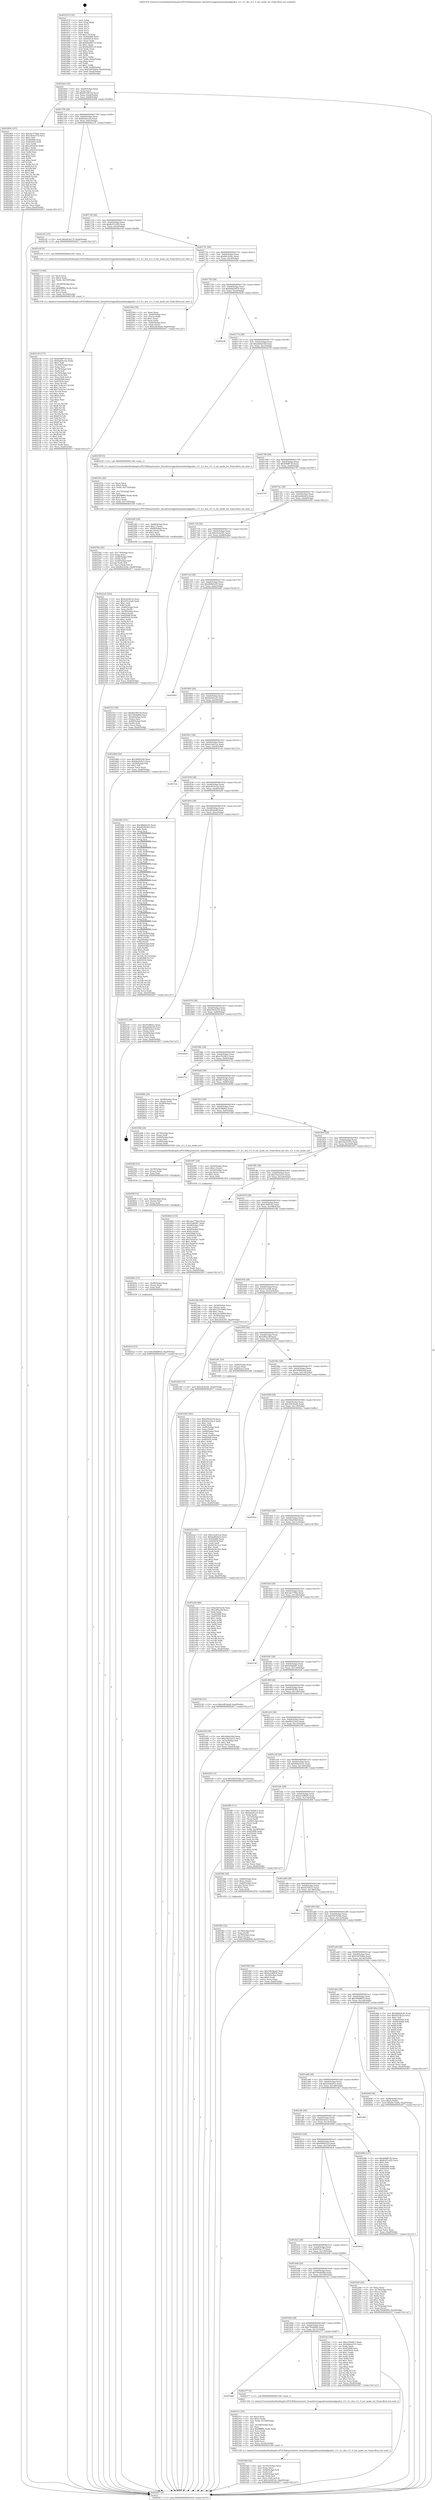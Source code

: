digraph "0x401670" {
  label = "0x401670 (/mnt/c/Users/mathe/Desktop/tcc/POCII/binaries/extr_linuxdriversgpudrmamdamdgpudce_v11_0.c_dce_v11_0_ext_mode_set_Final-ollvm.out::main(0))"
  labelloc = "t"
  node[shape=record]

  Entry [label="",width=0.3,height=0.3,shape=circle,fillcolor=black,style=filled]
  "0x4016e4" [label="{
     0x4016e4 [32]\l
     | [instrs]\l
     &nbsp;&nbsp;0x4016e4 \<+6\>: mov -0xa0(%rbp),%eax\l
     &nbsp;&nbsp;0x4016ea \<+2\>: mov %eax,%ecx\l
     &nbsp;&nbsp;0x4016ec \<+6\>: sub $0x8410815d,%ecx\l
     &nbsp;&nbsp;0x4016f2 \<+6\>: mov %eax,-0xb4(%rbp)\l
     &nbsp;&nbsp;0x4016f8 \<+6\>: mov %ecx,-0xb8(%rbp)\l
     &nbsp;&nbsp;0x4016fe \<+6\>: je 0000000000402404 \<main+0xd94\>\l
  }"]
  "0x402404" [label="{
     0x402404 [147]\l
     | [instrs]\l
     &nbsp;&nbsp;0x402404 \<+5\>: mov $0x3ae7784a,%eax\l
     &nbsp;&nbsp;0x402409 \<+5\>: mov $0x18e41d7d,%ecx\l
     &nbsp;&nbsp;0x40240e \<+2\>: mov $0x1,%dl\l
     &nbsp;&nbsp;0x402410 \<+7\>: mov 0x405068,%esi\l
     &nbsp;&nbsp;0x402417 \<+7\>: mov 0x405054,%edi\l
     &nbsp;&nbsp;0x40241e \<+3\>: mov %esi,%r8d\l
     &nbsp;&nbsp;0x402421 \<+7\>: sub $0xc2f5cb54,%r8d\l
     &nbsp;&nbsp;0x402428 \<+4\>: sub $0x1,%r8d\l
     &nbsp;&nbsp;0x40242c \<+7\>: add $0xc2f5cb54,%r8d\l
     &nbsp;&nbsp;0x402433 \<+4\>: imul %r8d,%esi\l
     &nbsp;&nbsp;0x402437 \<+3\>: and $0x1,%esi\l
     &nbsp;&nbsp;0x40243a \<+3\>: cmp $0x0,%esi\l
     &nbsp;&nbsp;0x40243d \<+4\>: sete %r9b\l
     &nbsp;&nbsp;0x402441 \<+3\>: cmp $0xa,%edi\l
     &nbsp;&nbsp;0x402444 \<+4\>: setl %r10b\l
     &nbsp;&nbsp;0x402448 \<+3\>: mov %r9b,%r11b\l
     &nbsp;&nbsp;0x40244b \<+4\>: xor $0xff,%r11b\l
     &nbsp;&nbsp;0x40244f \<+3\>: mov %r10b,%bl\l
     &nbsp;&nbsp;0x402452 \<+3\>: xor $0xff,%bl\l
     &nbsp;&nbsp;0x402455 \<+3\>: xor $0x1,%dl\l
     &nbsp;&nbsp;0x402458 \<+3\>: mov %r11b,%r14b\l
     &nbsp;&nbsp;0x40245b \<+4\>: and $0xff,%r14b\l
     &nbsp;&nbsp;0x40245f \<+3\>: and %dl,%r9b\l
     &nbsp;&nbsp;0x402462 \<+3\>: mov %bl,%r15b\l
     &nbsp;&nbsp;0x402465 \<+4\>: and $0xff,%r15b\l
     &nbsp;&nbsp;0x402469 \<+3\>: and %dl,%r10b\l
     &nbsp;&nbsp;0x40246c \<+3\>: or %r9b,%r14b\l
     &nbsp;&nbsp;0x40246f \<+3\>: or %r10b,%r15b\l
     &nbsp;&nbsp;0x402472 \<+3\>: xor %r15b,%r14b\l
     &nbsp;&nbsp;0x402475 \<+3\>: or %bl,%r11b\l
     &nbsp;&nbsp;0x402478 \<+4\>: xor $0xff,%r11b\l
     &nbsp;&nbsp;0x40247c \<+3\>: or $0x1,%dl\l
     &nbsp;&nbsp;0x40247f \<+3\>: and %dl,%r11b\l
     &nbsp;&nbsp;0x402482 \<+3\>: or %r11b,%r14b\l
     &nbsp;&nbsp;0x402485 \<+4\>: test $0x1,%r14b\l
     &nbsp;&nbsp;0x402489 \<+3\>: cmovne %ecx,%eax\l
     &nbsp;&nbsp;0x40248c \<+6\>: mov %eax,-0xa0(%rbp)\l
     &nbsp;&nbsp;0x402492 \<+5\>: jmp 0000000000402817 \<main+0x11a7\>\l
  }"]
  "0x401704" [label="{
     0x401704 [28]\l
     | [instrs]\l
     &nbsp;&nbsp;0x401704 \<+5\>: jmp 0000000000401709 \<main+0x99\>\l
     &nbsp;&nbsp;0x401709 \<+6\>: mov -0xb4(%rbp),%eax\l
     &nbsp;&nbsp;0x40170f \<+5\>: sub $0x8a04cc0a,%eax\l
     &nbsp;&nbsp;0x401714 \<+6\>: mov %eax,-0xbc(%rbp)\l
     &nbsp;&nbsp;0x40171a \<+6\>: je 00000000004021f1 \<main+0xb81\>\l
  }"]
  Exit [label="",width=0.3,height=0.3,shape=circle,fillcolor=black,style=filled,peripheries=2]
  "0x4021f1" [label="{
     0x4021f1 [15]\l
     | [instrs]\l
     &nbsp;&nbsp;0x4021f1 \<+10\>: movl $0x6fc4e17f,-0xa0(%rbp)\l
     &nbsp;&nbsp;0x4021fb \<+5\>: jmp 0000000000402817 \<main+0x11a7\>\l
  }"]
  "0x401720" [label="{
     0x401720 [28]\l
     | [instrs]\l
     &nbsp;&nbsp;0x401720 \<+5\>: jmp 0000000000401725 \<main+0xb5\>\l
     &nbsp;&nbsp;0x401725 \<+6\>: mov -0xb4(%rbp),%eax\l
     &nbsp;&nbsp;0x40172b \<+5\>: sub $0x8c97c205,%eax\l
     &nbsp;&nbsp;0x401730 \<+6\>: mov %eax,-0xc0(%rbp)\l
     &nbsp;&nbsp;0x401736 \<+6\>: je 000000000040210f \<main+0xa9f\>\l
  }"]
  "0x40261d" [label="{
     0x40261d [15]\l
     | [instrs]\l
     &nbsp;&nbsp;0x40261d \<+10\>: movl $0x50dd8f16,-0xa0(%rbp)\l
     &nbsp;&nbsp;0x402627 \<+5\>: jmp 0000000000402817 \<main+0x11a7\>\l
  }"]
  "0x40210f" [label="{
     0x40210f [5]\l
     | [instrs]\l
     &nbsp;&nbsp;0x40210f \<+5\>: call 0000000000401160 \<next_i\>\l
     | [calls]\l
     &nbsp;&nbsp;0x401160 \{1\} (/mnt/c/Users/mathe/Desktop/tcc/POCII/binaries/extr_linuxdriversgpudrmamdamdgpudce_v11_0.c_dce_v11_0_ext_mode_set_Final-ollvm.out::next_i)\l
  }"]
  "0x40173c" [label="{
     0x40173c [28]\l
     | [instrs]\l
     &nbsp;&nbsp;0x40173c \<+5\>: jmp 0000000000401741 \<main+0xd1\>\l
     &nbsp;&nbsp;0x401741 \<+6\>: mov -0xb4(%rbp),%eax\l
     &nbsp;&nbsp;0x401747 \<+5\>: sub $0x8d142fac,%eax\l
     &nbsp;&nbsp;0x40174c \<+6\>: mov %eax,-0xc4(%rbp)\l
     &nbsp;&nbsp;0x401752 \<+6\>: je 00000000004025b4 \<main+0xf44\>\l
  }"]
  "0x40260e" [label="{
     0x40260e [15]\l
     | [instrs]\l
     &nbsp;&nbsp;0x40260e \<+4\>: mov -0x48(%rbp),%rax\l
     &nbsp;&nbsp;0x402612 \<+3\>: mov (%rax),%rax\l
     &nbsp;&nbsp;0x402615 \<+3\>: mov %rax,%rdi\l
     &nbsp;&nbsp;0x402618 \<+5\>: call 0000000000401030 \<free@plt\>\l
     | [calls]\l
     &nbsp;&nbsp;0x401030 \{1\} (unknown)\l
  }"]
  "0x4025b4" [label="{
     0x4025b4 [34]\l
     | [instrs]\l
     &nbsp;&nbsp;0x4025b4 \<+2\>: xor %eax,%eax\l
     &nbsp;&nbsp;0x4025b6 \<+4\>: mov -0x40(%rbp),%rcx\l
     &nbsp;&nbsp;0x4025ba \<+2\>: mov (%rcx),%edx\l
     &nbsp;&nbsp;0x4025bc \<+3\>: sub $0x1,%eax\l
     &nbsp;&nbsp;0x4025bf \<+2\>: sub %eax,%edx\l
     &nbsp;&nbsp;0x4025c1 \<+4\>: mov -0x40(%rbp),%rcx\l
     &nbsp;&nbsp;0x4025c5 \<+2\>: mov %edx,(%rcx)\l
     &nbsp;&nbsp;0x4025c7 \<+10\>: movl $0xe483dadf,-0xa0(%rbp)\l
     &nbsp;&nbsp;0x4025d1 \<+5\>: jmp 0000000000402817 \<main+0x11a7\>\l
  }"]
  "0x401758" [label="{
     0x401758 [28]\l
     | [instrs]\l
     &nbsp;&nbsp;0x401758 \<+5\>: jmp 000000000040175d \<main+0xed\>\l
     &nbsp;&nbsp;0x40175d \<+6\>: mov -0xb4(%rbp),%eax\l
     &nbsp;&nbsp;0x401763 \<+5\>: sub $0x9dd29979,%eax\l
     &nbsp;&nbsp;0x401768 \<+6\>: mov %eax,-0xc8(%rbp)\l
     &nbsp;&nbsp;0x40176e \<+6\>: je 000000000040263b \<main+0xfcb\>\l
  }"]
  "0x4025ff" [label="{
     0x4025ff [15]\l
     | [instrs]\l
     &nbsp;&nbsp;0x4025ff \<+4\>: mov -0x60(%rbp),%rax\l
     &nbsp;&nbsp;0x402603 \<+3\>: mov (%rax),%rax\l
     &nbsp;&nbsp;0x402606 \<+3\>: mov %rax,%rdi\l
     &nbsp;&nbsp;0x402609 \<+5\>: call 0000000000401030 \<free@plt\>\l
     | [calls]\l
     &nbsp;&nbsp;0x401030 \{1\} (unknown)\l
  }"]
  "0x40263b" [label="{
     0x40263b\l
  }", style=dashed]
  "0x401774" [label="{
     0x401774 [28]\l
     | [instrs]\l
     &nbsp;&nbsp;0x401774 \<+5\>: jmp 0000000000401779 \<main+0x109\>\l
     &nbsp;&nbsp;0x401779 \<+6\>: mov -0xb4(%rbp),%eax\l
     &nbsp;&nbsp;0x40177f \<+5\>: sub $0xa0ebb1bf,%eax\l
     &nbsp;&nbsp;0x401784 \<+6\>: mov %eax,-0xcc(%rbp)\l
     &nbsp;&nbsp;0x40178a \<+6\>: je 0000000000402559 \<main+0xee9\>\l
  }"]
  "0x4025f0" [label="{
     0x4025f0 [15]\l
     | [instrs]\l
     &nbsp;&nbsp;0x4025f0 \<+4\>: mov -0x78(%rbp),%rax\l
     &nbsp;&nbsp;0x4025f4 \<+3\>: mov (%rax),%rax\l
     &nbsp;&nbsp;0x4025f7 \<+3\>: mov %rax,%rdi\l
     &nbsp;&nbsp;0x4025fa \<+5\>: call 0000000000401030 \<free@plt\>\l
     | [calls]\l
     &nbsp;&nbsp;0x401030 \{1\} (unknown)\l
  }"]
  "0x402559" [label="{
     0x402559 [5]\l
     | [instrs]\l
     &nbsp;&nbsp;0x402559 \<+5\>: call 0000000000401160 \<next_i\>\l
     | [calls]\l
     &nbsp;&nbsp;0x401160 \{1\} (/mnt/c/Users/mathe/Desktop/tcc/POCII/binaries/extr_linuxdriversgpudrmamdamdgpudce_v11_0.c_dce_v11_0_ext_mode_set_Final-ollvm.out::next_i)\l
  }"]
  "0x401790" [label="{
     0x401790 [28]\l
     | [instrs]\l
     &nbsp;&nbsp;0x401790 \<+5\>: jmp 0000000000401795 \<main+0x125\>\l
     &nbsp;&nbsp;0x401795 \<+6\>: mov -0xb4(%rbp),%eax\l
     &nbsp;&nbsp;0x40179b \<+5\>: sub $0xb9bff730,%eax\l
     &nbsp;&nbsp;0x4017a0 \<+6\>: mov %eax,-0xd0(%rbp)\l
     &nbsp;&nbsp;0x4017a6 \<+6\>: je 0000000000402747 \<main+0x10d7\>\l
  }"]
  "0x40258a" [label="{
     0x40258a [42]\l
     | [instrs]\l
     &nbsp;&nbsp;0x40258a \<+6\>: mov -0x174(%rbp),%ecx\l
     &nbsp;&nbsp;0x402590 \<+3\>: imul %eax,%ecx\l
     &nbsp;&nbsp;0x402593 \<+4\>: mov -0x48(%rbp),%rdi\l
     &nbsp;&nbsp;0x402597 \<+3\>: mov (%rdi),%rdi\l
     &nbsp;&nbsp;0x40259a \<+4\>: mov -0x40(%rbp),%r8\l
     &nbsp;&nbsp;0x40259e \<+3\>: movslq (%r8),%r8\l
     &nbsp;&nbsp;0x4025a1 \<+4\>: mov %ecx,(%rdi,%r8,4)\l
     &nbsp;&nbsp;0x4025a5 \<+10\>: movl $0x8d142fac,-0xa0(%rbp)\l
     &nbsp;&nbsp;0x4025af \<+5\>: jmp 0000000000402817 \<main+0x11a7\>\l
  }"]
  "0x402747" [label="{
     0x402747\l
  }", style=dashed]
  "0x4017ac" [label="{
     0x4017ac [28]\l
     | [instrs]\l
     &nbsp;&nbsp;0x4017ac \<+5\>: jmp 00000000004017b1 \<main+0x141\>\l
     &nbsp;&nbsp;0x4017b1 \<+6\>: mov -0xb4(%rbp),%eax\l
     &nbsp;&nbsp;0x4017b7 \<+5\>: sub $0xbe80e652,%eax\l
     &nbsp;&nbsp;0x4017bc \<+6\>: mov %eax,-0xd4(%rbp)\l
     &nbsp;&nbsp;0x4017c2 \<+6\>: je 0000000000402285 \<main+0xc15\>\l
  }"]
  "0x40255e" [label="{
     0x40255e [44]\l
     | [instrs]\l
     &nbsp;&nbsp;0x40255e \<+2\>: xor %ecx,%ecx\l
     &nbsp;&nbsp;0x402560 \<+5\>: mov $0x2,%edx\l
     &nbsp;&nbsp;0x402565 \<+6\>: mov %edx,-0x170(%rbp)\l
     &nbsp;&nbsp;0x40256b \<+1\>: cltd\l
     &nbsp;&nbsp;0x40256c \<+6\>: mov -0x170(%rbp),%esi\l
     &nbsp;&nbsp;0x402572 \<+2\>: idiv %esi\l
     &nbsp;&nbsp;0x402574 \<+6\>: imul $0xfffffffe,%edx,%edx\l
     &nbsp;&nbsp;0x40257a \<+3\>: sub $0x1,%ecx\l
     &nbsp;&nbsp;0x40257d \<+2\>: sub %ecx,%edx\l
     &nbsp;&nbsp;0x40257f \<+6\>: mov %edx,-0x174(%rbp)\l
     &nbsp;&nbsp;0x402585 \<+5\>: call 0000000000401160 \<next_i\>\l
     | [calls]\l
     &nbsp;&nbsp;0x401160 \{1\} (/mnt/c/Users/mathe/Desktop/tcc/POCII/binaries/extr_linuxdriversgpudrmamdamdgpudce_v11_0.c_dce_v11_0_ext_mode_set_Final-ollvm.out::next_i)\l
  }"]
  "0x402285" [label="{
     0x402285 [29]\l
     | [instrs]\l
     &nbsp;&nbsp;0x402285 \<+4\>: mov -0x68(%rbp),%rax\l
     &nbsp;&nbsp;0x402289 \<+6\>: movl $0x1,(%rax)\l
     &nbsp;&nbsp;0x40228f \<+4\>: mov -0x68(%rbp),%rax\l
     &nbsp;&nbsp;0x402293 \<+3\>: movslq (%rax),%rax\l
     &nbsp;&nbsp;0x402296 \<+4\>: shl $0x2,%rax\l
     &nbsp;&nbsp;0x40229a \<+3\>: mov %rax,%rdi\l
     &nbsp;&nbsp;0x40229d \<+5\>: call 0000000000401050 \<malloc@plt\>\l
     | [calls]\l
     &nbsp;&nbsp;0x401050 \{1\} (unknown)\l
  }"]
  "0x4017c8" [label="{
     0x4017c8 [28]\l
     | [instrs]\l
     &nbsp;&nbsp;0x4017c8 \<+5\>: jmp 00000000004017cd \<main+0x15d\>\l
     &nbsp;&nbsp;0x4017cd \<+6\>: mov -0xb4(%rbp),%eax\l
     &nbsp;&nbsp;0x4017d3 \<+5\>: sub $0xc9c4e5f1,%eax\l
     &nbsp;&nbsp;0x4017d8 \<+6\>: mov %eax,-0xd8(%rbp)\l
     &nbsp;&nbsp;0x4017de \<+6\>: je 0000000000402353 \<main+0xce3\>\l
  }"]
  "0x4024b4" [label="{
     0x4024b4 [114]\l
     | [instrs]\l
     &nbsp;&nbsp;0x4024b4 \<+5\>: mov $0x3ae7784a,%ecx\l
     &nbsp;&nbsp;0x4024b9 \<+5\>: mov $0x45dbf4f1,%edx\l
     &nbsp;&nbsp;0x4024be \<+4\>: mov -0x48(%rbp),%rdi\l
     &nbsp;&nbsp;0x4024c2 \<+3\>: mov %rax,(%rdi)\l
     &nbsp;&nbsp;0x4024c5 \<+4\>: mov -0x40(%rbp),%rax\l
     &nbsp;&nbsp;0x4024c9 \<+6\>: movl $0x0,(%rax)\l
     &nbsp;&nbsp;0x4024cf \<+7\>: mov 0x405068,%esi\l
     &nbsp;&nbsp;0x4024d6 \<+8\>: mov 0x405054,%r8d\l
     &nbsp;&nbsp;0x4024de \<+3\>: mov %esi,%r9d\l
     &nbsp;&nbsp;0x4024e1 \<+7\>: add $0x74daf741,%r9d\l
     &nbsp;&nbsp;0x4024e8 \<+4\>: sub $0x1,%r9d\l
     &nbsp;&nbsp;0x4024ec \<+7\>: sub $0x74daf741,%r9d\l
     &nbsp;&nbsp;0x4024f3 \<+4\>: imul %r9d,%esi\l
     &nbsp;&nbsp;0x4024f7 \<+3\>: and $0x1,%esi\l
     &nbsp;&nbsp;0x4024fa \<+3\>: cmp $0x0,%esi\l
     &nbsp;&nbsp;0x4024fd \<+4\>: sete %r10b\l
     &nbsp;&nbsp;0x402501 \<+4\>: cmp $0xa,%r8d\l
     &nbsp;&nbsp;0x402505 \<+4\>: setl %r11b\l
     &nbsp;&nbsp;0x402509 \<+3\>: mov %r10b,%bl\l
     &nbsp;&nbsp;0x40250c \<+3\>: and %r11b,%bl\l
     &nbsp;&nbsp;0x40250f \<+3\>: xor %r11b,%r10b\l
     &nbsp;&nbsp;0x402512 \<+3\>: or %r10b,%bl\l
     &nbsp;&nbsp;0x402515 \<+3\>: test $0x1,%bl\l
     &nbsp;&nbsp;0x402518 \<+3\>: cmovne %edx,%ecx\l
     &nbsp;&nbsp;0x40251b \<+6\>: mov %ecx,-0xa0(%rbp)\l
     &nbsp;&nbsp;0x402521 \<+5\>: jmp 0000000000402817 \<main+0x11a7\>\l
  }"]
  "0x402353" [label="{
     0x402353 [36]\l
     | [instrs]\l
     &nbsp;&nbsp;0x402353 \<+5\>: mov $0x8410815d,%eax\l
     &nbsp;&nbsp;0x402358 \<+5\>: mov $0x795ddf9d,%ecx\l
     &nbsp;&nbsp;0x40235d \<+4\>: mov -0x58(%rbp),%rdx\l
     &nbsp;&nbsp;0x402361 \<+2\>: mov (%rdx),%esi\l
     &nbsp;&nbsp;0x402363 \<+4\>: mov -0x68(%rbp),%rdx\l
     &nbsp;&nbsp;0x402367 \<+2\>: cmp (%rdx),%esi\l
     &nbsp;&nbsp;0x402369 \<+3\>: cmovl %ecx,%eax\l
     &nbsp;&nbsp;0x40236c \<+6\>: mov %eax,-0xa0(%rbp)\l
     &nbsp;&nbsp;0x402372 \<+5\>: jmp 0000000000402817 \<main+0x11a7\>\l
  }"]
  "0x4017e4" [label="{
     0x4017e4 [28]\l
     | [instrs]\l
     &nbsp;&nbsp;0x4017e4 \<+5\>: jmp 00000000004017e9 \<main+0x179\>\l
     &nbsp;&nbsp;0x4017e9 \<+6\>: mov -0xb4(%rbp),%eax\l
     &nbsp;&nbsp;0x4017ef \<+5\>: sub $0xd6664c95,%eax\l
     &nbsp;&nbsp;0x4017f4 \<+6\>: mov %eax,-0xdc(%rbp)\l
     &nbsp;&nbsp;0x4017fa \<+6\>: je 0000000000402683 \<main+0x1013\>\l
  }"]
  "0x4023b0" [label="{
     0x4023b0 [42]\l
     | [instrs]\l
     &nbsp;&nbsp;0x4023b0 \<+6\>: mov -0x16c(%rbp),%ecx\l
     &nbsp;&nbsp;0x4023b6 \<+3\>: imul %eax,%ecx\l
     &nbsp;&nbsp;0x4023b9 \<+4\>: mov -0x60(%rbp),%r8\l
     &nbsp;&nbsp;0x4023bd \<+3\>: mov (%r8),%r8\l
     &nbsp;&nbsp;0x4023c0 \<+4\>: mov -0x58(%rbp),%r9\l
     &nbsp;&nbsp;0x4023c4 \<+3\>: movslq (%r9),%r9\l
     &nbsp;&nbsp;0x4023c7 \<+4\>: mov %ecx,(%r8,%r9,4)\l
     &nbsp;&nbsp;0x4023cb \<+10\>: movl $0x1a94f142,-0xa0(%rbp)\l
     &nbsp;&nbsp;0x4023d5 \<+5\>: jmp 0000000000402817 \<main+0x11a7\>\l
  }"]
  "0x402683" [label="{
     0x402683\l
  }", style=dashed]
  "0x401800" [label="{
     0x401800 [28]\l
     | [instrs]\l
     &nbsp;&nbsp;0x401800 \<+5\>: jmp 0000000000401805 \<main+0x195\>\l
     &nbsp;&nbsp;0x401805 \<+6\>: mov -0xb4(%rbp),%eax\l
     &nbsp;&nbsp;0x40180b \<+5\>: sub $0xdafe61a5,%eax\l
     &nbsp;&nbsp;0x401810 \<+6\>: mov %eax,-0xe0(%rbp)\l
     &nbsp;&nbsp;0x401816 \<+6\>: je 0000000000402068 \<main+0x9f8\>\l
  }"]
  "0x40237c" [label="{
     0x40237c [52]\l
     | [instrs]\l
     &nbsp;&nbsp;0x40237c \<+2\>: xor %ecx,%ecx\l
     &nbsp;&nbsp;0x40237e \<+5\>: mov $0x2,%edx\l
     &nbsp;&nbsp;0x402383 \<+6\>: mov %edx,-0x168(%rbp)\l
     &nbsp;&nbsp;0x402389 \<+1\>: cltd\l
     &nbsp;&nbsp;0x40238a \<+6\>: mov -0x168(%rbp),%esi\l
     &nbsp;&nbsp;0x402390 \<+2\>: idiv %esi\l
     &nbsp;&nbsp;0x402392 \<+6\>: imul $0xfffffffe,%edx,%edx\l
     &nbsp;&nbsp;0x402398 \<+2\>: mov %ecx,%edi\l
     &nbsp;&nbsp;0x40239a \<+2\>: sub %edx,%edi\l
     &nbsp;&nbsp;0x40239c \<+2\>: mov %ecx,%edx\l
     &nbsp;&nbsp;0x40239e \<+3\>: sub $0x1,%edx\l
     &nbsp;&nbsp;0x4023a1 \<+2\>: add %edx,%edi\l
     &nbsp;&nbsp;0x4023a3 \<+2\>: sub %edi,%ecx\l
     &nbsp;&nbsp;0x4023a5 \<+6\>: mov %ecx,-0x16c(%rbp)\l
     &nbsp;&nbsp;0x4023ab \<+5\>: call 0000000000401160 \<next_i\>\l
     | [calls]\l
     &nbsp;&nbsp;0x401160 \{1\} (/mnt/c/Users/mathe/Desktop/tcc/POCII/binaries/extr_linuxdriversgpudrmamdamdgpudce_v11_0.c_dce_v11_0_ext_mode_set_Final-ollvm.out::next_i)\l
  }"]
  "0x402068" [label="{
     0x402068 [30]\l
     | [instrs]\l
     &nbsp;&nbsp;0x402068 \<+5\>: mov $0x300f424d,%eax\l
     &nbsp;&nbsp;0x40206d \<+5\>: mov $0x6b20c6c5,%ecx\l
     &nbsp;&nbsp;0x402072 \<+3\>: mov -0x29(%rbp),%dl\l
     &nbsp;&nbsp;0x402075 \<+3\>: test $0x1,%dl\l
     &nbsp;&nbsp;0x402078 \<+3\>: cmovne %ecx,%eax\l
     &nbsp;&nbsp;0x40207b \<+6\>: mov %eax,-0xa0(%rbp)\l
     &nbsp;&nbsp;0x402081 \<+5\>: jmp 0000000000402817 \<main+0x11a7\>\l
  }"]
  "0x40181c" [label="{
     0x40181c [28]\l
     | [instrs]\l
     &nbsp;&nbsp;0x40181c \<+5\>: jmp 0000000000401821 \<main+0x1b1\>\l
     &nbsp;&nbsp;0x401821 \<+6\>: mov -0xb4(%rbp),%eax\l
     &nbsp;&nbsp;0x401827 \<+5\>: sub $0xe22e61ca,%eax\l
     &nbsp;&nbsp;0x40182c \<+6\>: mov %eax,-0xe4(%rbp)\l
     &nbsp;&nbsp;0x401832 \<+6\>: je 00000000004027a2 \<main+0x1132\>\l
  }"]
  "0x401b80" [label="{
     0x401b80\l
  }", style=dashed]
  "0x4027a2" [label="{
     0x4027a2\l
  }", style=dashed]
  "0x401838" [label="{
     0x401838 [28]\l
     | [instrs]\l
     &nbsp;&nbsp;0x401838 \<+5\>: jmp 000000000040183d \<main+0x1cd\>\l
     &nbsp;&nbsp;0x40183d \<+6\>: mov -0xb4(%rbp),%eax\l
     &nbsp;&nbsp;0x401843 \<+5\>: sub $0xe4534c2a,%eax\l
     &nbsp;&nbsp;0x401848 \<+6\>: mov %eax,-0xe8(%rbp)\l
     &nbsp;&nbsp;0x40184e \<+6\>: je 0000000000401bf4 \<main+0x584\>\l
  }"]
  "0x402377" [label="{
     0x402377 [5]\l
     | [instrs]\l
     &nbsp;&nbsp;0x402377 \<+5\>: call 0000000000401160 \<next_i\>\l
     | [calls]\l
     &nbsp;&nbsp;0x401160 \{1\} (/mnt/c/Users/mathe/Desktop/tcc/POCII/binaries/extr_linuxdriversgpudrmamdamdgpudce_v11_0.c_dce_v11_0_ext_mode_set_Final-ollvm.out::next_i)\l
  }"]
  "0x401bf4" [label="{
     0x401bf4 [331]\l
     | [instrs]\l
     &nbsp;&nbsp;0x401bf4 \<+5\>: mov $0xd6664c95,%eax\l
     &nbsp;&nbsp;0x401bf9 \<+5\>: mov $0x482fb392,%ecx\l
     &nbsp;&nbsp;0x401bfe \<+2\>: xor %edx,%edx\l
     &nbsp;&nbsp;0x401c00 \<+3\>: mov %rsp,%rsi\l
     &nbsp;&nbsp;0x401c03 \<+4\>: add $0xfffffffffffffff0,%rsi\l
     &nbsp;&nbsp;0x401c07 \<+3\>: mov %rsi,%rsp\l
     &nbsp;&nbsp;0x401c0a \<+7\>: mov %rsi,-0x98(%rbp)\l
     &nbsp;&nbsp;0x401c11 \<+3\>: mov %rsp,%rsi\l
     &nbsp;&nbsp;0x401c14 \<+4\>: add $0xfffffffffffffff0,%rsi\l
     &nbsp;&nbsp;0x401c18 \<+3\>: mov %rsi,%rsp\l
     &nbsp;&nbsp;0x401c1b \<+3\>: mov %rsp,%rdi\l
     &nbsp;&nbsp;0x401c1e \<+4\>: add $0xfffffffffffffff0,%rdi\l
     &nbsp;&nbsp;0x401c22 \<+3\>: mov %rdi,%rsp\l
     &nbsp;&nbsp;0x401c25 \<+7\>: mov %rdi,-0x90(%rbp)\l
     &nbsp;&nbsp;0x401c2c \<+3\>: mov %rsp,%rdi\l
     &nbsp;&nbsp;0x401c2f \<+4\>: add $0xfffffffffffffff0,%rdi\l
     &nbsp;&nbsp;0x401c33 \<+3\>: mov %rdi,%rsp\l
     &nbsp;&nbsp;0x401c36 \<+7\>: mov %rdi,-0x88(%rbp)\l
     &nbsp;&nbsp;0x401c3d \<+3\>: mov %rsp,%rdi\l
     &nbsp;&nbsp;0x401c40 \<+4\>: add $0xfffffffffffffff0,%rdi\l
     &nbsp;&nbsp;0x401c44 \<+3\>: mov %rdi,%rsp\l
     &nbsp;&nbsp;0x401c47 \<+4\>: mov %rdi,-0x80(%rbp)\l
     &nbsp;&nbsp;0x401c4b \<+3\>: mov %rsp,%rdi\l
     &nbsp;&nbsp;0x401c4e \<+4\>: add $0xfffffffffffffff0,%rdi\l
     &nbsp;&nbsp;0x401c52 \<+3\>: mov %rdi,%rsp\l
     &nbsp;&nbsp;0x401c55 \<+4\>: mov %rdi,-0x78(%rbp)\l
     &nbsp;&nbsp;0x401c59 \<+3\>: mov %rsp,%rdi\l
     &nbsp;&nbsp;0x401c5c \<+4\>: add $0xfffffffffffffff0,%rdi\l
     &nbsp;&nbsp;0x401c60 \<+3\>: mov %rdi,%rsp\l
     &nbsp;&nbsp;0x401c63 \<+4\>: mov %rdi,-0x70(%rbp)\l
     &nbsp;&nbsp;0x401c67 \<+3\>: mov %rsp,%rdi\l
     &nbsp;&nbsp;0x401c6a \<+4\>: add $0xfffffffffffffff0,%rdi\l
     &nbsp;&nbsp;0x401c6e \<+3\>: mov %rdi,%rsp\l
     &nbsp;&nbsp;0x401c71 \<+4\>: mov %rdi,-0x68(%rbp)\l
     &nbsp;&nbsp;0x401c75 \<+3\>: mov %rsp,%rdi\l
     &nbsp;&nbsp;0x401c78 \<+4\>: add $0xfffffffffffffff0,%rdi\l
     &nbsp;&nbsp;0x401c7c \<+3\>: mov %rdi,%rsp\l
     &nbsp;&nbsp;0x401c7f \<+4\>: mov %rdi,-0x60(%rbp)\l
     &nbsp;&nbsp;0x401c83 \<+3\>: mov %rsp,%rdi\l
     &nbsp;&nbsp;0x401c86 \<+4\>: add $0xfffffffffffffff0,%rdi\l
     &nbsp;&nbsp;0x401c8a \<+3\>: mov %rdi,%rsp\l
     &nbsp;&nbsp;0x401c8d \<+4\>: mov %rdi,-0x58(%rbp)\l
     &nbsp;&nbsp;0x401c91 \<+3\>: mov %rsp,%rdi\l
     &nbsp;&nbsp;0x401c94 \<+4\>: add $0xfffffffffffffff0,%rdi\l
     &nbsp;&nbsp;0x401c98 \<+3\>: mov %rdi,%rsp\l
     &nbsp;&nbsp;0x401c9b \<+4\>: mov %rdi,-0x50(%rbp)\l
     &nbsp;&nbsp;0x401c9f \<+3\>: mov %rsp,%rdi\l
     &nbsp;&nbsp;0x401ca2 \<+4\>: add $0xfffffffffffffff0,%rdi\l
     &nbsp;&nbsp;0x401ca6 \<+3\>: mov %rdi,%rsp\l
     &nbsp;&nbsp;0x401ca9 \<+4\>: mov %rdi,-0x48(%rbp)\l
     &nbsp;&nbsp;0x401cad \<+3\>: mov %rsp,%rdi\l
     &nbsp;&nbsp;0x401cb0 \<+4\>: add $0xfffffffffffffff0,%rdi\l
     &nbsp;&nbsp;0x401cb4 \<+3\>: mov %rdi,%rsp\l
     &nbsp;&nbsp;0x401cb7 \<+4\>: mov %rdi,-0x40(%rbp)\l
     &nbsp;&nbsp;0x401cbb \<+7\>: mov -0x98(%rbp),%rdi\l
     &nbsp;&nbsp;0x401cc2 \<+6\>: movl $0x0,(%rdi)\l
     &nbsp;&nbsp;0x401cc8 \<+7\>: mov -0xa4(%rbp),%r8d\l
     &nbsp;&nbsp;0x401ccf \<+3\>: mov %r8d,(%rsi)\l
     &nbsp;&nbsp;0x401cd2 \<+7\>: mov -0x90(%rbp),%rdi\l
     &nbsp;&nbsp;0x401cd9 \<+7\>: mov -0xb0(%rbp),%r9\l
     &nbsp;&nbsp;0x401ce0 \<+3\>: mov %r9,(%rdi)\l
     &nbsp;&nbsp;0x401ce3 \<+3\>: cmpl $0x2,(%rsi)\l
     &nbsp;&nbsp;0x401ce6 \<+4\>: setne %r10b\l
     &nbsp;&nbsp;0x401cea \<+4\>: and $0x1,%r10b\l
     &nbsp;&nbsp;0x401cee \<+4\>: mov %r10b,-0x31(%rbp)\l
     &nbsp;&nbsp;0x401cf2 \<+8\>: mov 0x405068,%r11d\l
     &nbsp;&nbsp;0x401cfa \<+7\>: mov 0x405054,%ebx\l
     &nbsp;&nbsp;0x401d01 \<+3\>: sub $0x1,%edx\l
     &nbsp;&nbsp;0x401d04 \<+3\>: mov %r11d,%r14d\l
     &nbsp;&nbsp;0x401d07 \<+3\>: add %edx,%r14d\l
     &nbsp;&nbsp;0x401d0a \<+4\>: imul %r14d,%r11d\l
     &nbsp;&nbsp;0x401d0e \<+4\>: and $0x1,%r11d\l
     &nbsp;&nbsp;0x401d12 \<+4\>: cmp $0x0,%r11d\l
     &nbsp;&nbsp;0x401d16 \<+4\>: sete %r10b\l
     &nbsp;&nbsp;0x401d1a \<+3\>: cmp $0xa,%ebx\l
     &nbsp;&nbsp;0x401d1d \<+4\>: setl %r15b\l
     &nbsp;&nbsp;0x401d21 \<+3\>: mov %r10b,%r12b\l
     &nbsp;&nbsp;0x401d24 \<+3\>: and %r15b,%r12b\l
     &nbsp;&nbsp;0x401d27 \<+3\>: xor %r15b,%r10b\l
     &nbsp;&nbsp;0x401d2a \<+3\>: or %r10b,%r12b\l
     &nbsp;&nbsp;0x401d2d \<+4\>: test $0x1,%r12b\l
     &nbsp;&nbsp;0x401d31 \<+3\>: cmovne %ecx,%eax\l
     &nbsp;&nbsp;0x401d34 \<+6\>: mov %eax,-0xa0(%rbp)\l
     &nbsp;&nbsp;0x401d3a \<+5\>: jmp 0000000000402817 \<main+0x11a7\>\l
  }"]
  "0x401854" [label="{
     0x401854 [28]\l
     | [instrs]\l
     &nbsp;&nbsp;0x401854 \<+5\>: jmp 0000000000401859 \<main+0x1e9\>\l
     &nbsp;&nbsp;0x401859 \<+6\>: mov -0xb4(%rbp),%eax\l
     &nbsp;&nbsp;0x40185f \<+5\>: sub $0xe483dadf,%eax\l
     &nbsp;&nbsp;0x401864 \<+6\>: mov %eax,-0xec(%rbp)\l
     &nbsp;&nbsp;0x40186a \<+6\>: je 0000000000402535 \<main+0xec5\>\l
  }"]
  "0x4022a2" [label="{
     0x4022a2 [162]\l
     | [instrs]\l
     &nbsp;&nbsp;0x4022a2 \<+5\>: mov $0xe22e61ca,%ecx\l
     &nbsp;&nbsp;0x4022a7 \<+5\>: mov $0x2f31a5a6,%edx\l
     &nbsp;&nbsp;0x4022ac \<+3\>: mov $0x1,%sil\l
     &nbsp;&nbsp;0x4022af \<+3\>: xor %r8d,%r8d\l
     &nbsp;&nbsp;0x4022b2 \<+4\>: mov -0x60(%rbp),%rdi\l
     &nbsp;&nbsp;0x4022b6 \<+3\>: mov %rax,(%rdi)\l
     &nbsp;&nbsp;0x4022b9 \<+4\>: mov -0x58(%rbp),%rax\l
     &nbsp;&nbsp;0x4022bd \<+6\>: movl $0x0,(%rax)\l
     &nbsp;&nbsp;0x4022c3 \<+8\>: mov 0x405068,%r9d\l
     &nbsp;&nbsp;0x4022cb \<+8\>: mov 0x405054,%r10d\l
     &nbsp;&nbsp;0x4022d3 \<+4\>: sub $0x1,%r8d\l
     &nbsp;&nbsp;0x4022d7 \<+3\>: mov %r9d,%r11d\l
     &nbsp;&nbsp;0x4022da \<+3\>: add %r8d,%r11d\l
     &nbsp;&nbsp;0x4022dd \<+4\>: imul %r11d,%r9d\l
     &nbsp;&nbsp;0x4022e1 \<+4\>: and $0x1,%r9d\l
     &nbsp;&nbsp;0x4022e5 \<+4\>: cmp $0x0,%r9d\l
     &nbsp;&nbsp;0x4022e9 \<+3\>: sete %bl\l
     &nbsp;&nbsp;0x4022ec \<+4\>: cmp $0xa,%r10d\l
     &nbsp;&nbsp;0x4022f0 \<+4\>: setl %r14b\l
     &nbsp;&nbsp;0x4022f4 \<+3\>: mov %bl,%r15b\l
     &nbsp;&nbsp;0x4022f7 \<+4\>: xor $0xff,%r15b\l
     &nbsp;&nbsp;0x4022fb \<+3\>: mov %r14b,%r12b\l
     &nbsp;&nbsp;0x4022fe \<+4\>: xor $0xff,%r12b\l
     &nbsp;&nbsp;0x402302 \<+4\>: xor $0x0,%sil\l
     &nbsp;&nbsp;0x402306 \<+3\>: mov %r15b,%r13b\l
     &nbsp;&nbsp;0x402309 \<+4\>: and $0x0,%r13b\l
     &nbsp;&nbsp;0x40230d \<+3\>: and %sil,%bl\l
     &nbsp;&nbsp;0x402310 \<+3\>: mov %r12b,%al\l
     &nbsp;&nbsp;0x402313 \<+2\>: and $0x0,%al\l
     &nbsp;&nbsp;0x402315 \<+3\>: and %sil,%r14b\l
     &nbsp;&nbsp;0x402318 \<+3\>: or %bl,%r13b\l
     &nbsp;&nbsp;0x40231b \<+3\>: or %r14b,%al\l
     &nbsp;&nbsp;0x40231e \<+3\>: xor %al,%r13b\l
     &nbsp;&nbsp;0x402321 \<+3\>: or %r12b,%r15b\l
     &nbsp;&nbsp;0x402324 \<+4\>: xor $0xff,%r15b\l
     &nbsp;&nbsp;0x402328 \<+4\>: or $0x0,%sil\l
     &nbsp;&nbsp;0x40232c \<+3\>: and %sil,%r15b\l
     &nbsp;&nbsp;0x40232f \<+3\>: or %r15b,%r13b\l
     &nbsp;&nbsp;0x402332 \<+4\>: test $0x1,%r13b\l
     &nbsp;&nbsp;0x402336 \<+3\>: cmovne %edx,%ecx\l
     &nbsp;&nbsp;0x402339 \<+6\>: mov %ecx,-0xa0(%rbp)\l
     &nbsp;&nbsp;0x40233f \<+5\>: jmp 0000000000402817 \<main+0x11a7\>\l
  }"]
  "0x402535" [label="{
     0x402535 [36]\l
     | [instrs]\l
     &nbsp;&nbsp;0x402535 \<+5\>: mov $0x93d8de2,%eax\l
     &nbsp;&nbsp;0x40253a \<+5\>: mov $0xa0ebb1bf,%ecx\l
     &nbsp;&nbsp;0x40253f \<+4\>: mov -0x40(%rbp),%rdx\l
     &nbsp;&nbsp;0x402543 \<+2\>: mov (%rdx),%esi\l
     &nbsp;&nbsp;0x402545 \<+4\>: mov -0x50(%rbp),%rdx\l
     &nbsp;&nbsp;0x402549 \<+2\>: cmp (%rdx),%esi\l
     &nbsp;&nbsp;0x40254b \<+3\>: cmovl %ecx,%eax\l
     &nbsp;&nbsp;0x40254e \<+6\>: mov %eax,-0xa0(%rbp)\l
     &nbsp;&nbsp;0x402554 \<+5\>: jmp 0000000000402817 \<main+0x11a7\>\l
  }"]
  "0x401870" [label="{
     0x401870 [28]\l
     | [instrs]\l
     &nbsp;&nbsp;0x401870 \<+5\>: jmp 0000000000401875 \<main+0x205\>\l
     &nbsp;&nbsp;0x401875 \<+6\>: mov -0xb4(%rbp),%eax\l
     &nbsp;&nbsp;0x40187b \<+5\>: sub $0xe5916c54,%eax\l
     &nbsp;&nbsp;0x401880 \<+6\>: mov %eax,-0xf0(%rbp)\l
     &nbsp;&nbsp;0x401886 \<+6\>: je 00000000004026e9 \<main+0x1079\>\l
  }"]
  "0x402140" [label="{
     0x402140 [177]\l
     | [instrs]\l
     &nbsp;&nbsp;0x402140 \<+5\>: mov $0xb9bff730,%ecx\l
     &nbsp;&nbsp;0x402145 \<+5\>: mov $0x8a04cc0a,%edx\l
     &nbsp;&nbsp;0x40214a \<+3\>: mov $0x1,%dil\l
     &nbsp;&nbsp;0x40214d \<+6\>: mov -0x164(%rbp),%esi\l
     &nbsp;&nbsp;0x402153 \<+3\>: imul %eax,%esi\l
     &nbsp;&nbsp;0x402156 \<+4\>: mov -0x78(%rbp),%r8\l
     &nbsp;&nbsp;0x40215a \<+3\>: mov (%r8),%r8\l
     &nbsp;&nbsp;0x40215d \<+4\>: mov -0x70(%rbp),%r9\l
     &nbsp;&nbsp;0x402161 \<+3\>: movslq (%r9),%r9\l
     &nbsp;&nbsp;0x402164 \<+4\>: mov %esi,(%r8,%r9,4)\l
     &nbsp;&nbsp;0x402168 \<+7\>: mov 0x405068,%eax\l
     &nbsp;&nbsp;0x40216f \<+7\>: mov 0x405054,%esi\l
     &nbsp;&nbsp;0x402176 \<+3\>: mov %eax,%r10d\l
     &nbsp;&nbsp;0x402179 \<+7\>: sub $0x75c8e3c3,%r10d\l
     &nbsp;&nbsp;0x402180 \<+4\>: sub $0x1,%r10d\l
     &nbsp;&nbsp;0x402184 \<+7\>: add $0x75c8e3c3,%r10d\l
     &nbsp;&nbsp;0x40218b \<+4\>: imul %r10d,%eax\l
     &nbsp;&nbsp;0x40218f \<+3\>: and $0x1,%eax\l
     &nbsp;&nbsp;0x402192 \<+3\>: cmp $0x0,%eax\l
     &nbsp;&nbsp;0x402195 \<+4\>: sete %r11b\l
     &nbsp;&nbsp;0x402199 \<+3\>: cmp $0xa,%esi\l
     &nbsp;&nbsp;0x40219c \<+3\>: setl %bl\l
     &nbsp;&nbsp;0x40219f \<+3\>: mov %r11b,%r14b\l
     &nbsp;&nbsp;0x4021a2 \<+4\>: xor $0xff,%r14b\l
     &nbsp;&nbsp;0x4021a6 \<+3\>: mov %bl,%r15b\l
     &nbsp;&nbsp;0x4021a9 \<+4\>: xor $0xff,%r15b\l
     &nbsp;&nbsp;0x4021ad \<+4\>: xor $0x1,%dil\l
     &nbsp;&nbsp;0x4021b1 \<+3\>: mov %r14b,%r12b\l
     &nbsp;&nbsp;0x4021b4 \<+4\>: and $0xff,%r12b\l
     &nbsp;&nbsp;0x4021b8 \<+3\>: and %dil,%r11b\l
     &nbsp;&nbsp;0x4021bb \<+3\>: mov %r15b,%r13b\l
     &nbsp;&nbsp;0x4021be \<+4\>: and $0xff,%r13b\l
     &nbsp;&nbsp;0x4021c2 \<+3\>: and %dil,%bl\l
     &nbsp;&nbsp;0x4021c5 \<+3\>: or %r11b,%r12b\l
     &nbsp;&nbsp;0x4021c8 \<+3\>: or %bl,%r13b\l
     &nbsp;&nbsp;0x4021cb \<+3\>: xor %r13b,%r12b\l
     &nbsp;&nbsp;0x4021ce \<+3\>: or %r15b,%r14b\l
     &nbsp;&nbsp;0x4021d1 \<+4\>: xor $0xff,%r14b\l
     &nbsp;&nbsp;0x4021d5 \<+4\>: or $0x1,%dil\l
     &nbsp;&nbsp;0x4021d9 \<+3\>: and %dil,%r14b\l
     &nbsp;&nbsp;0x4021dc \<+3\>: or %r14b,%r12b\l
     &nbsp;&nbsp;0x4021df \<+4\>: test $0x1,%r12b\l
     &nbsp;&nbsp;0x4021e3 \<+3\>: cmovne %edx,%ecx\l
     &nbsp;&nbsp;0x4021e6 \<+6\>: mov %ecx,-0xa0(%rbp)\l
     &nbsp;&nbsp;0x4021ec \<+5\>: jmp 0000000000402817 \<main+0x11a7\>\l
  }"]
  "0x4026e9" [label="{
     0x4026e9\l
  }", style=dashed]
  "0x40188c" [label="{
     0x40188c [28]\l
     | [instrs]\l
     &nbsp;&nbsp;0x40188c \<+5\>: jmp 0000000000401891 \<main+0x221\>\l
     &nbsp;&nbsp;0x401891 \<+6\>: mov -0xb4(%rbp),%eax\l
     &nbsp;&nbsp;0x401897 \<+5\>: sub $0xe7826fc3,%eax\l
     &nbsp;&nbsp;0x40189c \<+6\>: mov %eax,-0xf4(%rbp)\l
     &nbsp;&nbsp;0x4018a2 \<+6\>: je 0000000000402722 \<main+0x10b2\>\l
  }"]
  "0x402114" [label="{
     0x402114 [44]\l
     | [instrs]\l
     &nbsp;&nbsp;0x402114 \<+2\>: xor %ecx,%ecx\l
     &nbsp;&nbsp;0x402116 \<+5\>: mov $0x2,%edx\l
     &nbsp;&nbsp;0x40211b \<+6\>: mov %edx,-0x160(%rbp)\l
     &nbsp;&nbsp;0x402121 \<+1\>: cltd\l
     &nbsp;&nbsp;0x402122 \<+6\>: mov -0x160(%rbp),%esi\l
     &nbsp;&nbsp;0x402128 \<+2\>: idiv %esi\l
     &nbsp;&nbsp;0x40212a \<+6\>: imul $0xfffffffe,%edx,%edx\l
     &nbsp;&nbsp;0x402130 \<+3\>: sub $0x1,%ecx\l
     &nbsp;&nbsp;0x402133 \<+2\>: sub %ecx,%edx\l
     &nbsp;&nbsp;0x402135 \<+6\>: mov %edx,-0x164(%rbp)\l
     &nbsp;&nbsp;0x40213b \<+5\>: call 0000000000401160 \<next_i\>\l
     | [calls]\l
     &nbsp;&nbsp;0x401160 \{1\} (/mnt/c/Users/mathe/Desktop/tcc/POCII/binaries/extr_linuxdriversgpudrmamdamdgpudce_v11_0.c_dce_v11_0_ext_mode_set_Final-ollvm.out::next_i)\l
  }"]
  "0x402722" [label="{
     0x402722\l
  }", style=dashed]
  "0x4018a8" [label="{
     0x4018a8 [28]\l
     | [instrs]\l
     &nbsp;&nbsp;0x4018a8 \<+5\>: jmp 00000000004018ad \<main+0x23d\>\l
     &nbsp;&nbsp;0x4018ad \<+6\>: mov -0xb4(%rbp),%eax\l
     &nbsp;&nbsp;0x4018b3 \<+5\>: sub $0xf6c7ea6a,%eax\l
     &nbsp;&nbsp;0x4018b8 \<+6\>: mov %eax,-0xf8(%rbp)\l
     &nbsp;&nbsp;0x4018be \<+6\>: je 000000000040266b \<main+0xffb\>\l
  }"]
  "0x401b64" [label="{
     0x401b64 [28]\l
     | [instrs]\l
     &nbsp;&nbsp;0x401b64 \<+5\>: jmp 0000000000401b69 \<main+0x4f9\>\l
     &nbsp;&nbsp;0x401b69 \<+6\>: mov -0xb4(%rbp),%eax\l
     &nbsp;&nbsp;0x401b6f \<+5\>: sub $0x795ddf9d,%eax\l
     &nbsp;&nbsp;0x401b74 \<+6\>: mov %eax,-0x15c(%rbp)\l
     &nbsp;&nbsp;0x401b7a \<+6\>: je 0000000000402377 \<main+0xd07\>\l
  }"]
  "0x40266b" [label="{
     0x40266b [24]\l
     | [instrs]\l
     &nbsp;&nbsp;0x40266b \<+7\>: mov -0x98(%rbp),%rax\l
     &nbsp;&nbsp;0x402672 \<+2\>: mov (%rax),%eax\l
     &nbsp;&nbsp;0x402674 \<+4\>: lea -0x28(%rbp),%rsp\l
     &nbsp;&nbsp;0x402678 \<+1\>: pop %rbx\l
     &nbsp;&nbsp;0x402679 \<+2\>: pop %r12\l
     &nbsp;&nbsp;0x40267b \<+2\>: pop %r13\l
     &nbsp;&nbsp;0x40267d \<+2\>: pop %r14\l
     &nbsp;&nbsp;0x40267f \<+2\>: pop %r15\l
     &nbsp;&nbsp;0x402681 \<+1\>: pop %rbp\l
     &nbsp;&nbsp;0x402682 \<+1\>: ret\l
  }"]
  "0x4018c4" [label="{
     0x4018c4 [28]\l
     | [instrs]\l
     &nbsp;&nbsp;0x4018c4 \<+5\>: jmp 00000000004018c9 \<main+0x259\>\l
     &nbsp;&nbsp;0x4018c9 \<+6\>: mov -0xb4(%rbp),%eax\l
     &nbsp;&nbsp;0x4018cf \<+5\>: sub $0x93d8de2,%eax\l
     &nbsp;&nbsp;0x4018d4 \<+6\>: mov %eax,-0xfc(%rbp)\l
     &nbsp;&nbsp;0x4018da \<+6\>: je 00000000004025d6 \<main+0xf66\>\l
  }"]
  "0x401fa3" [label="{
     0x401fa3 [86]\l
     | [instrs]\l
     &nbsp;&nbsp;0x401fa3 \<+5\>: mov $0xe7826fc3,%eax\l
     &nbsp;&nbsp;0x401fa8 \<+5\>: mov $0x4b6e4331,%ecx\l
     &nbsp;&nbsp;0x401fad \<+2\>: xor %edx,%edx\l
     &nbsp;&nbsp;0x401faf \<+7\>: mov 0x405068,%esi\l
     &nbsp;&nbsp;0x401fb6 \<+7\>: mov 0x405054,%edi\l
     &nbsp;&nbsp;0x401fbd \<+3\>: sub $0x1,%edx\l
     &nbsp;&nbsp;0x401fc0 \<+3\>: mov %esi,%r8d\l
     &nbsp;&nbsp;0x401fc3 \<+3\>: add %edx,%r8d\l
     &nbsp;&nbsp;0x401fc6 \<+4\>: imul %r8d,%esi\l
     &nbsp;&nbsp;0x401fca \<+3\>: and $0x1,%esi\l
     &nbsp;&nbsp;0x401fcd \<+3\>: cmp $0x0,%esi\l
     &nbsp;&nbsp;0x401fd0 \<+4\>: sete %r9b\l
     &nbsp;&nbsp;0x401fd4 \<+3\>: cmp $0xa,%edi\l
     &nbsp;&nbsp;0x401fd7 \<+4\>: setl %r10b\l
     &nbsp;&nbsp;0x401fdb \<+3\>: mov %r9b,%r11b\l
     &nbsp;&nbsp;0x401fde \<+3\>: and %r10b,%r11b\l
     &nbsp;&nbsp;0x401fe1 \<+3\>: xor %r10b,%r9b\l
     &nbsp;&nbsp;0x401fe4 \<+3\>: or %r9b,%r11b\l
     &nbsp;&nbsp;0x401fe7 \<+4\>: test $0x1,%r11b\l
     &nbsp;&nbsp;0x401feb \<+3\>: cmovne %ecx,%eax\l
     &nbsp;&nbsp;0x401fee \<+6\>: mov %eax,-0xa0(%rbp)\l
     &nbsp;&nbsp;0x401ff4 \<+5\>: jmp 0000000000402817 \<main+0x11a7\>\l
  }"]
  "0x4025d6" [label="{
     0x4025d6 [26]\l
     | [instrs]\l
     &nbsp;&nbsp;0x4025d6 \<+4\>: mov -0x78(%rbp),%rax\l
     &nbsp;&nbsp;0x4025da \<+3\>: mov (%rax),%rdi\l
     &nbsp;&nbsp;0x4025dd \<+4\>: mov -0x60(%rbp),%rax\l
     &nbsp;&nbsp;0x4025e1 \<+3\>: mov (%rax),%rsi\l
     &nbsp;&nbsp;0x4025e4 \<+4\>: mov -0x48(%rbp),%rax\l
     &nbsp;&nbsp;0x4025e8 \<+3\>: mov (%rax),%rdx\l
     &nbsp;&nbsp;0x4025eb \<+5\>: call 0000000000401650 \<dce_v11_0_ext_mode_set\>\l
     | [calls]\l
     &nbsp;&nbsp;0x401650 \{1\} (/mnt/c/Users/mathe/Desktop/tcc/POCII/binaries/extr_linuxdriversgpudrmamdamdgpudce_v11_0.c_dce_v11_0_ext_mode_set_Final-ollvm.out::dce_v11_0_ext_mode_set)\l
  }"]
  "0x4018e0" [label="{
     0x4018e0 [28]\l
     | [instrs]\l
     &nbsp;&nbsp;0x4018e0 \<+5\>: jmp 00000000004018e5 \<main+0x275\>\l
     &nbsp;&nbsp;0x4018e5 \<+6\>: mov -0xb4(%rbp),%eax\l
     &nbsp;&nbsp;0x4018eb \<+5\>: sub $0x18e41d7d,%eax\l
     &nbsp;&nbsp;0x4018f0 \<+6\>: mov %eax,-0x100(%rbp)\l
     &nbsp;&nbsp;0x4018f6 \<+6\>: je 0000000000402497 \<main+0xe27\>\l
  }"]
  "0x401b48" [label="{
     0x401b48 [28]\l
     | [instrs]\l
     &nbsp;&nbsp;0x401b48 \<+5\>: jmp 0000000000401b4d \<main+0x4dd\>\l
     &nbsp;&nbsp;0x401b4d \<+6\>: mov -0xb4(%rbp),%eax\l
     &nbsp;&nbsp;0x401b53 \<+5\>: sub $0x7844b994,%eax\l
     &nbsp;&nbsp;0x401b58 \<+6\>: mov %eax,-0x158(%rbp)\l
     &nbsp;&nbsp;0x401b5e \<+6\>: je 0000000000401fa3 \<main+0x933\>\l
  }"]
  "0x402497" [label="{
     0x402497 [29]\l
     | [instrs]\l
     &nbsp;&nbsp;0x402497 \<+4\>: mov -0x50(%rbp),%rax\l
     &nbsp;&nbsp;0x40249b \<+6\>: movl $0x1,(%rax)\l
     &nbsp;&nbsp;0x4024a1 \<+4\>: mov -0x50(%rbp),%rax\l
     &nbsp;&nbsp;0x4024a5 \<+3\>: movslq (%rax),%rax\l
     &nbsp;&nbsp;0x4024a8 \<+4\>: shl $0x2,%rax\l
     &nbsp;&nbsp;0x4024ac \<+3\>: mov %rax,%rdi\l
     &nbsp;&nbsp;0x4024af \<+5\>: call 0000000000401050 \<malloc@plt\>\l
     | [calls]\l
     &nbsp;&nbsp;0x401050 \{1\} (unknown)\l
  }"]
  "0x4018fc" [label="{
     0x4018fc [28]\l
     | [instrs]\l
     &nbsp;&nbsp;0x4018fc \<+5\>: jmp 0000000000401901 \<main+0x291\>\l
     &nbsp;&nbsp;0x401901 \<+6\>: mov -0xb4(%rbp),%eax\l
     &nbsp;&nbsp;0x401907 \<+5\>: sub $0x19a22a15,%eax\l
     &nbsp;&nbsp;0x40190c \<+6\>: mov %eax,-0x104(%rbp)\l
     &nbsp;&nbsp;0x401912 \<+6\>: je 0000000000401d5d \<main+0x6ed\>\l
  }"]
  "0x402200" [label="{
     0x402200 [42]\l
     | [instrs]\l
     &nbsp;&nbsp;0x402200 \<+2\>: xor %eax,%eax\l
     &nbsp;&nbsp;0x402202 \<+4\>: mov -0x70(%rbp),%rcx\l
     &nbsp;&nbsp;0x402206 \<+2\>: mov (%rcx),%edx\l
     &nbsp;&nbsp;0x402208 \<+2\>: mov %eax,%esi\l
     &nbsp;&nbsp;0x40220a \<+2\>: sub %edx,%esi\l
     &nbsp;&nbsp;0x40220c \<+2\>: mov %eax,%edx\l
     &nbsp;&nbsp;0x40220e \<+3\>: sub $0x1,%edx\l
     &nbsp;&nbsp;0x402211 \<+2\>: add %edx,%esi\l
     &nbsp;&nbsp;0x402213 \<+2\>: sub %esi,%eax\l
     &nbsp;&nbsp;0x402215 \<+4\>: mov -0x70(%rbp),%rcx\l
     &nbsp;&nbsp;0x402219 \<+2\>: mov %eax,(%rcx)\l
     &nbsp;&nbsp;0x40221b \<+10\>: movl $0x7844b994,-0xa0(%rbp)\l
     &nbsp;&nbsp;0x402225 \<+5\>: jmp 0000000000402817 \<main+0x11a7\>\l
  }"]
  "0x401d5d" [label="{
     0x401d5d\l
  }", style=dashed]
  "0x401918" [label="{
     0x401918 [28]\l
     | [instrs]\l
     &nbsp;&nbsp;0x401918 \<+5\>: jmp 000000000040191d \<main+0x2ad\>\l
     &nbsp;&nbsp;0x40191d \<+6\>: mov -0xb4(%rbp),%eax\l
     &nbsp;&nbsp;0x401923 \<+5\>: sub $0x1a94f142,%eax\l
     &nbsp;&nbsp;0x401928 \<+6\>: mov %eax,-0x108(%rbp)\l
     &nbsp;&nbsp;0x40192e \<+6\>: je 00000000004023da \<main+0xd6a\>\l
  }"]
  "0x401b2c" [label="{
     0x401b2c [28]\l
     | [instrs]\l
     &nbsp;&nbsp;0x401b2c \<+5\>: jmp 0000000000401b31 \<main+0x4c1\>\l
     &nbsp;&nbsp;0x401b31 \<+6\>: mov -0xb4(%rbp),%eax\l
     &nbsp;&nbsp;0x401b37 \<+5\>: sub $0x6fc4e17f,%eax\l
     &nbsp;&nbsp;0x401b3c \<+6\>: mov %eax,-0x154(%rbp)\l
     &nbsp;&nbsp;0x401b42 \<+6\>: je 0000000000402200 \<main+0xb90\>\l
  }"]
  "0x4023da" [label="{
     0x4023da [42]\l
     | [instrs]\l
     &nbsp;&nbsp;0x4023da \<+4\>: mov -0x58(%rbp),%rax\l
     &nbsp;&nbsp;0x4023de \<+2\>: mov (%rax),%ecx\l
     &nbsp;&nbsp;0x4023e0 \<+6\>: add $0x23e18909,%ecx\l
     &nbsp;&nbsp;0x4023e6 \<+3\>: add $0x1,%ecx\l
     &nbsp;&nbsp;0x4023e9 \<+6\>: sub $0x23e18909,%ecx\l
     &nbsp;&nbsp;0x4023ef \<+4\>: mov -0x58(%rbp),%rax\l
     &nbsp;&nbsp;0x4023f3 \<+2\>: mov %ecx,(%rax)\l
     &nbsp;&nbsp;0x4023f5 \<+10\>: movl $0xc9c4e5f1,-0xa0(%rbp)\l
     &nbsp;&nbsp;0x4023ff \<+5\>: jmp 0000000000402817 \<main+0x11a7\>\l
  }"]
  "0x401934" [label="{
     0x401934 [28]\l
     | [instrs]\l
     &nbsp;&nbsp;0x401934 \<+5\>: jmp 0000000000401939 \<main+0x2c9\>\l
     &nbsp;&nbsp;0x401939 \<+6\>: mov -0xb4(%rbp),%eax\l
     &nbsp;&nbsp;0x40193f \<+5\>: sub $0x2f31a5a6,%eax\l
     &nbsp;&nbsp;0x401944 \<+6\>: mov %eax,-0x10c(%rbp)\l
     &nbsp;&nbsp;0x40194a \<+6\>: je 0000000000402344 \<main+0xcd4\>\l
  }"]
  "0x4026c8" [label="{
     0x4026c8\l
  }", style=dashed]
  "0x402344" [label="{
     0x402344 [15]\l
     | [instrs]\l
     &nbsp;&nbsp;0x402344 \<+10\>: movl $0xc9c4e5f1,-0xa0(%rbp)\l
     &nbsp;&nbsp;0x40234e \<+5\>: jmp 0000000000402817 \<main+0x11a7\>\l
  }"]
  "0x401950" [label="{
     0x401950 [28]\l
     | [instrs]\l
     &nbsp;&nbsp;0x401950 \<+5\>: jmp 0000000000401955 \<main+0x2e5\>\l
     &nbsp;&nbsp;0x401955 \<+6\>: mov -0xb4(%rbp),%eax\l
     &nbsp;&nbsp;0x40195b \<+5\>: sub $0x2ff5a18f,%eax\l
     &nbsp;&nbsp;0x401960 \<+6\>: mov %eax,-0x110(%rbp)\l
     &nbsp;&nbsp;0x401966 \<+6\>: je 0000000000401e81 \<main+0x811\>\l
  }"]
  "0x401b10" [label="{
     0x401b10 [28]\l
     | [instrs]\l
     &nbsp;&nbsp;0x401b10 \<+5\>: jmp 0000000000401b15 \<main+0x4a5\>\l
     &nbsp;&nbsp;0x401b15 \<+6\>: mov -0xb4(%rbp),%eax\l
     &nbsp;&nbsp;0x401b1b \<+5\>: sub $0x6d962a19,%eax\l
     &nbsp;&nbsp;0x401b20 \<+6\>: mov %eax,-0x150(%rbp)\l
     &nbsp;&nbsp;0x401b26 \<+6\>: je 00000000004026c8 \<main+0x1058\>\l
  }"]
  "0x401e81" [label="{
     0x401e81 [19]\l
     | [instrs]\l
     &nbsp;&nbsp;0x401e81 \<+7\>: mov -0x90(%rbp),%rax\l
     &nbsp;&nbsp;0x401e88 \<+3\>: mov (%rax),%rax\l
     &nbsp;&nbsp;0x401e8b \<+4\>: mov 0x8(%rax),%rdi\l
     &nbsp;&nbsp;0x401e8f \<+5\>: call 0000000000401060 \<atoi@plt\>\l
     | [calls]\l
     &nbsp;&nbsp;0x401060 \{1\} (unknown)\l
  }"]
  "0x40196c" [label="{
     0x40196c [28]\l
     | [instrs]\l
     &nbsp;&nbsp;0x40196c \<+5\>: jmp 0000000000401971 \<main+0x301\>\l
     &nbsp;&nbsp;0x401971 \<+6\>: mov -0xb4(%rbp),%eax\l
     &nbsp;&nbsp;0x401977 \<+5\>: sub $0x300f424d,%eax\l
     &nbsp;&nbsp;0x40197c \<+6\>: mov %eax,-0x114(%rbp)\l
     &nbsp;&nbsp;0x401982 \<+6\>: je 000000000040222a \<main+0xbba\>\l
  }"]
  "0x402086" [label="{
     0x402086 [137]\l
     | [instrs]\l
     &nbsp;&nbsp;0x402086 \<+5\>: mov $0xb9bff730,%eax\l
     &nbsp;&nbsp;0x40208b \<+5\>: mov $0x8c97c205,%ecx\l
     &nbsp;&nbsp;0x402090 \<+2\>: mov $0x1,%dl\l
     &nbsp;&nbsp;0x402092 \<+2\>: xor %esi,%esi\l
     &nbsp;&nbsp;0x402094 \<+7\>: mov 0x405068,%edi\l
     &nbsp;&nbsp;0x40209b \<+8\>: mov 0x405054,%r8d\l
     &nbsp;&nbsp;0x4020a3 \<+3\>: sub $0x1,%esi\l
     &nbsp;&nbsp;0x4020a6 \<+3\>: mov %edi,%r9d\l
     &nbsp;&nbsp;0x4020a9 \<+3\>: add %esi,%r9d\l
     &nbsp;&nbsp;0x4020ac \<+4\>: imul %r9d,%edi\l
     &nbsp;&nbsp;0x4020b0 \<+3\>: and $0x1,%edi\l
     &nbsp;&nbsp;0x4020b3 \<+3\>: cmp $0x0,%edi\l
     &nbsp;&nbsp;0x4020b6 \<+4\>: sete %r10b\l
     &nbsp;&nbsp;0x4020ba \<+4\>: cmp $0xa,%r8d\l
     &nbsp;&nbsp;0x4020be \<+4\>: setl %r11b\l
     &nbsp;&nbsp;0x4020c2 \<+3\>: mov %r10b,%bl\l
     &nbsp;&nbsp;0x4020c5 \<+3\>: xor $0xff,%bl\l
     &nbsp;&nbsp;0x4020c8 \<+3\>: mov %r11b,%r14b\l
     &nbsp;&nbsp;0x4020cb \<+4\>: xor $0xff,%r14b\l
     &nbsp;&nbsp;0x4020cf \<+3\>: xor $0x0,%dl\l
     &nbsp;&nbsp;0x4020d2 \<+3\>: mov %bl,%r15b\l
     &nbsp;&nbsp;0x4020d5 \<+4\>: and $0x0,%r15b\l
     &nbsp;&nbsp;0x4020d9 \<+3\>: and %dl,%r10b\l
     &nbsp;&nbsp;0x4020dc \<+3\>: mov %r14b,%r12b\l
     &nbsp;&nbsp;0x4020df \<+4\>: and $0x0,%r12b\l
     &nbsp;&nbsp;0x4020e3 \<+3\>: and %dl,%r11b\l
     &nbsp;&nbsp;0x4020e6 \<+3\>: or %r10b,%r15b\l
     &nbsp;&nbsp;0x4020e9 \<+3\>: or %r11b,%r12b\l
     &nbsp;&nbsp;0x4020ec \<+3\>: xor %r12b,%r15b\l
     &nbsp;&nbsp;0x4020ef \<+3\>: or %r14b,%bl\l
     &nbsp;&nbsp;0x4020f2 \<+3\>: xor $0xff,%bl\l
     &nbsp;&nbsp;0x4020f5 \<+3\>: or $0x0,%dl\l
     &nbsp;&nbsp;0x4020f8 \<+2\>: and %dl,%bl\l
     &nbsp;&nbsp;0x4020fa \<+3\>: or %bl,%r15b\l
     &nbsp;&nbsp;0x4020fd \<+4\>: test $0x1,%r15b\l
     &nbsp;&nbsp;0x402101 \<+3\>: cmovne %ecx,%eax\l
     &nbsp;&nbsp;0x402104 \<+6\>: mov %eax,-0xa0(%rbp)\l
     &nbsp;&nbsp;0x40210a \<+5\>: jmp 0000000000402817 \<main+0x11a7\>\l
  }"]
  "0x40222a" [label="{
     0x40222a [91]\l
     | [instrs]\l
     &nbsp;&nbsp;0x40222a \<+5\>: mov $0xe22e61ca,%eax\l
     &nbsp;&nbsp;0x40222f \<+5\>: mov $0xbe80e652,%ecx\l
     &nbsp;&nbsp;0x402234 \<+7\>: mov 0x405068,%edx\l
     &nbsp;&nbsp;0x40223b \<+7\>: mov 0x405054,%esi\l
     &nbsp;&nbsp;0x402242 \<+2\>: mov %edx,%edi\l
     &nbsp;&nbsp;0x402244 \<+6\>: sub $0x9d34c1e2,%edi\l
     &nbsp;&nbsp;0x40224a \<+3\>: sub $0x1,%edi\l
     &nbsp;&nbsp;0x40224d \<+6\>: add $0x9d34c1e2,%edi\l
     &nbsp;&nbsp;0x402253 \<+3\>: imul %edi,%edx\l
     &nbsp;&nbsp;0x402256 \<+3\>: and $0x1,%edx\l
     &nbsp;&nbsp;0x402259 \<+3\>: cmp $0x0,%edx\l
     &nbsp;&nbsp;0x40225c \<+4\>: sete %r8b\l
     &nbsp;&nbsp;0x402260 \<+3\>: cmp $0xa,%esi\l
     &nbsp;&nbsp;0x402263 \<+4\>: setl %r9b\l
     &nbsp;&nbsp;0x402267 \<+3\>: mov %r8b,%r10b\l
     &nbsp;&nbsp;0x40226a \<+3\>: and %r9b,%r10b\l
     &nbsp;&nbsp;0x40226d \<+3\>: xor %r9b,%r8b\l
     &nbsp;&nbsp;0x402270 \<+3\>: or %r8b,%r10b\l
     &nbsp;&nbsp;0x402273 \<+4\>: test $0x1,%r10b\l
     &nbsp;&nbsp;0x402277 \<+3\>: cmovne %ecx,%eax\l
     &nbsp;&nbsp;0x40227a \<+6\>: mov %eax,-0xa0(%rbp)\l
     &nbsp;&nbsp;0x402280 \<+5\>: jmp 0000000000402817 \<main+0x11a7\>\l
  }"]
  "0x401988" [label="{
     0x401988 [28]\l
     | [instrs]\l
     &nbsp;&nbsp;0x401988 \<+5\>: jmp 000000000040198d \<main+0x31d\>\l
     &nbsp;&nbsp;0x40198d \<+6\>: mov -0xb4(%rbp),%eax\l
     &nbsp;&nbsp;0x401993 \<+5\>: sub $0x30636e44,%eax\l
     &nbsp;&nbsp;0x401998 \<+6\>: mov %eax,-0x118(%rbp)\l
     &nbsp;&nbsp;0x40199e \<+6\>: je 000000000040262c \<main+0xfbc\>\l
  }"]
  "0x401af4" [label="{
     0x401af4 [28]\l
     | [instrs]\l
     &nbsp;&nbsp;0x401af4 \<+5\>: jmp 0000000000401af9 \<main+0x489\>\l
     &nbsp;&nbsp;0x401af9 \<+6\>: mov -0xb4(%rbp),%eax\l
     &nbsp;&nbsp;0x401aff \<+5\>: sub $0x6b20c6c5,%eax\l
     &nbsp;&nbsp;0x401b04 \<+6\>: mov %eax,-0x14c(%rbp)\l
     &nbsp;&nbsp;0x401b0a \<+6\>: je 0000000000402086 \<main+0xa16\>\l
  }"]
  "0x40262c" [label="{
     0x40262c\l
  }", style=dashed]
  "0x4019a4" [label="{
     0x4019a4 [28]\l
     | [instrs]\l
     &nbsp;&nbsp;0x4019a4 \<+5\>: jmp 00000000004019a9 \<main+0x339\>\l
     &nbsp;&nbsp;0x4019a9 \<+6\>: mov -0xb4(%rbp),%eax\l
     &nbsp;&nbsp;0x4019af \<+5\>: sub $0x34be03bd,%eax\l
     &nbsp;&nbsp;0x4019b4 \<+6\>: mov %eax,-0x11c(%rbp)\l
     &nbsp;&nbsp;0x4019ba \<+6\>: je 0000000000401e2b \<main+0x7bb\>\l
  }"]
  "0x401db3" [label="{
     0x401db3\l
  }", style=dashed]
  "0x401e2b" [label="{
     0x401e2b [86]\l
     | [instrs]\l
     &nbsp;&nbsp;0x401e2b \<+5\>: mov $0xe5916c54,%eax\l
     &nbsp;&nbsp;0x401e30 \<+5\>: mov $0x2ff5a18f,%ecx\l
     &nbsp;&nbsp;0x401e35 \<+2\>: xor %edx,%edx\l
     &nbsp;&nbsp;0x401e37 \<+7\>: mov 0x405068,%esi\l
     &nbsp;&nbsp;0x401e3e \<+7\>: mov 0x405054,%edi\l
     &nbsp;&nbsp;0x401e45 \<+3\>: sub $0x1,%edx\l
     &nbsp;&nbsp;0x401e48 \<+3\>: mov %esi,%r8d\l
     &nbsp;&nbsp;0x401e4b \<+3\>: add %edx,%r8d\l
     &nbsp;&nbsp;0x401e4e \<+4\>: imul %r8d,%esi\l
     &nbsp;&nbsp;0x401e52 \<+3\>: and $0x1,%esi\l
     &nbsp;&nbsp;0x401e55 \<+3\>: cmp $0x0,%esi\l
     &nbsp;&nbsp;0x401e58 \<+4\>: sete %r9b\l
     &nbsp;&nbsp;0x401e5c \<+3\>: cmp $0xa,%edi\l
     &nbsp;&nbsp;0x401e5f \<+4\>: setl %r10b\l
     &nbsp;&nbsp;0x401e63 \<+3\>: mov %r9b,%r11b\l
     &nbsp;&nbsp;0x401e66 \<+3\>: and %r10b,%r11b\l
     &nbsp;&nbsp;0x401e69 \<+3\>: xor %r10b,%r9b\l
     &nbsp;&nbsp;0x401e6c \<+3\>: or %r9b,%r11b\l
     &nbsp;&nbsp;0x401e6f \<+4\>: test $0x1,%r11b\l
     &nbsp;&nbsp;0x401e73 \<+3\>: cmovne %ecx,%eax\l
     &nbsp;&nbsp;0x401e76 \<+6\>: mov %eax,-0xa0(%rbp)\l
     &nbsp;&nbsp;0x401e7c \<+5\>: jmp 0000000000402817 \<main+0x11a7\>\l
  }"]
  "0x4019c0" [label="{
     0x4019c0 [28]\l
     | [instrs]\l
     &nbsp;&nbsp;0x4019c0 \<+5\>: jmp 00000000004019c5 \<main+0x355\>\l
     &nbsp;&nbsp;0x4019c5 \<+6\>: mov -0xb4(%rbp),%eax\l
     &nbsp;&nbsp;0x4019cb \<+5\>: sub $0x3ae7784a,%eax\l
     &nbsp;&nbsp;0x4019d0 \<+6\>: mov %eax,-0x120(%rbp)\l
     &nbsp;&nbsp;0x4019d6 \<+6\>: je 00000000004027df \<main+0x116f\>\l
  }"]
  "0x401ad8" [label="{
     0x401ad8 [28]\l
     | [instrs]\l
     &nbsp;&nbsp;0x401ad8 \<+5\>: jmp 0000000000401add \<main+0x46d\>\l
     &nbsp;&nbsp;0x401add \<+6\>: mov -0xb4(%rbp),%eax\l
     &nbsp;&nbsp;0x401ae3 \<+5\>: sub $0x5d24a933,%eax\l
     &nbsp;&nbsp;0x401ae8 \<+6\>: mov %eax,-0x148(%rbp)\l
     &nbsp;&nbsp;0x401aee \<+6\>: je 0000000000401db3 \<main+0x743\>\l
  }"]
  "0x4027df" [label="{
     0x4027df\l
  }", style=dashed]
  "0x4019dc" [label="{
     0x4019dc [28]\l
     | [instrs]\l
     &nbsp;&nbsp;0x4019dc \<+5\>: jmp 00000000004019e1 \<main+0x371\>\l
     &nbsp;&nbsp;0x4019e1 \<+6\>: mov -0xb4(%rbp),%eax\l
     &nbsp;&nbsp;0x4019e7 \<+5\>: sub $0x45dbf4f1,%eax\l
     &nbsp;&nbsp;0x4019ec \<+6\>: mov %eax,-0x124(%rbp)\l
     &nbsp;&nbsp;0x4019f2 \<+6\>: je 0000000000402526 \<main+0xeb6\>\l
  }"]
  "0x40264f" [label="{
     0x40264f [28]\l
     | [instrs]\l
     &nbsp;&nbsp;0x40264f \<+7\>: mov -0x98(%rbp),%rax\l
     &nbsp;&nbsp;0x402656 \<+6\>: movl $0x0,(%rax)\l
     &nbsp;&nbsp;0x40265c \<+10\>: movl $0xf6c7ea6a,-0xa0(%rbp)\l
     &nbsp;&nbsp;0x402666 \<+5\>: jmp 0000000000402817 \<main+0x11a7\>\l
  }"]
  "0x402526" [label="{
     0x402526 [15]\l
     | [instrs]\l
     &nbsp;&nbsp;0x402526 \<+10\>: movl $0xe483dadf,-0xa0(%rbp)\l
     &nbsp;&nbsp;0x402530 \<+5\>: jmp 0000000000402817 \<main+0x11a7\>\l
  }"]
  "0x4019f8" [label="{
     0x4019f8 [28]\l
     | [instrs]\l
     &nbsp;&nbsp;0x4019f8 \<+5\>: jmp 00000000004019fd \<main+0x38d\>\l
     &nbsp;&nbsp;0x4019fd \<+6\>: mov -0xb4(%rbp),%eax\l
     &nbsp;&nbsp;0x401a03 \<+5\>: sub $0x482fb392,%eax\l
     &nbsp;&nbsp;0x401a08 \<+6\>: mov %eax,-0x128(%rbp)\l
     &nbsp;&nbsp;0x401a0e \<+6\>: je 0000000000401d3f \<main+0x6cf\>\l
  }"]
  "0x401f83" [label="{
     0x401f83 [32]\l
     | [instrs]\l
     &nbsp;&nbsp;0x401f83 \<+4\>: mov -0x78(%rbp),%rdi\l
     &nbsp;&nbsp;0x401f87 \<+3\>: mov %rax,(%rdi)\l
     &nbsp;&nbsp;0x401f8a \<+4\>: mov -0x70(%rbp),%rax\l
     &nbsp;&nbsp;0x401f8e \<+6\>: movl $0x0,(%rax)\l
     &nbsp;&nbsp;0x401f94 \<+10\>: movl $0x7844b994,-0xa0(%rbp)\l
     &nbsp;&nbsp;0x401f9e \<+5\>: jmp 0000000000402817 \<main+0x11a7\>\l
  }"]
  "0x401d3f" [label="{
     0x401d3f [30]\l
     | [instrs]\l
     &nbsp;&nbsp;0x401d3f \<+5\>: mov $0x34be03bd,%eax\l
     &nbsp;&nbsp;0x401d44 \<+5\>: mov $0x19a22a15,%ecx\l
     &nbsp;&nbsp;0x401d49 \<+3\>: mov -0x31(%rbp),%dl\l
     &nbsp;&nbsp;0x401d4c \<+3\>: test $0x1,%dl\l
     &nbsp;&nbsp;0x401d4f \<+3\>: cmovne %ecx,%eax\l
     &nbsp;&nbsp;0x401d52 \<+6\>: mov %eax,-0xa0(%rbp)\l
     &nbsp;&nbsp;0x401d58 \<+5\>: jmp 0000000000402817 \<main+0x11a7\>\l
  }"]
  "0x401a14" [label="{
     0x401a14 [28]\l
     | [instrs]\l
     &nbsp;&nbsp;0x401a14 \<+5\>: jmp 0000000000401a19 \<main+0x3a9\>\l
     &nbsp;&nbsp;0x401a19 \<+6\>: mov -0xb4(%rbp),%eax\l
     &nbsp;&nbsp;0x401a1f \<+5\>: sub $0x4b221bc2,%eax\l
     &nbsp;&nbsp;0x401a24 \<+6\>: mov %eax,-0x12c(%rbp)\l
     &nbsp;&nbsp;0x401a2a \<+6\>: je 0000000000401f39 \<main+0x8c9\>\l
  }"]
  "0x401e94" [label="{
     0x401e94 [165]\l
     | [instrs]\l
     &nbsp;&nbsp;0x401e94 \<+5\>: mov $0xe5916c54,%ecx\l
     &nbsp;&nbsp;0x401e99 \<+5\>: mov $0x4b221bc2,%edx\l
     &nbsp;&nbsp;0x401e9e \<+3\>: mov $0x1,%sil\l
     &nbsp;&nbsp;0x401ea1 \<+3\>: xor %r8d,%r8d\l
     &nbsp;&nbsp;0x401ea4 \<+7\>: mov -0x88(%rbp),%rdi\l
     &nbsp;&nbsp;0x401eab \<+2\>: mov %eax,(%rdi)\l
     &nbsp;&nbsp;0x401ead \<+7\>: mov -0x88(%rbp),%rdi\l
     &nbsp;&nbsp;0x401eb4 \<+2\>: mov (%rdi),%eax\l
     &nbsp;&nbsp;0x401eb6 \<+3\>: mov %eax,-0x30(%rbp)\l
     &nbsp;&nbsp;0x401eb9 \<+7\>: mov 0x405068,%eax\l
     &nbsp;&nbsp;0x401ec0 \<+8\>: mov 0x405054,%r9d\l
     &nbsp;&nbsp;0x401ec8 \<+4\>: sub $0x1,%r8d\l
     &nbsp;&nbsp;0x401ecc \<+3\>: mov %eax,%r10d\l
     &nbsp;&nbsp;0x401ecf \<+3\>: add %r8d,%r10d\l
     &nbsp;&nbsp;0x401ed2 \<+4\>: imul %r10d,%eax\l
     &nbsp;&nbsp;0x401ed6 \<+3\>: and $0x1,%eax\l
     &nbsp;&nbsp;0x401ed9 \<+3\>: cmp $0x0,%eax\l
     &nbsp;&nbsp;0x401edc \<+4\>: sete %r11b\l
     &nbsp;&nbsp;0x401ee0 \<+4\>: cmp $0xa,%r9d\l
     &nbsp;&nbsp;0x401ee4 \<+3\>: setl %bl\l
     &nbsp;&nbsp;0x401ee7 \<+3\>: mov %r11b,%r14b\l
     &nbsp;&nbsp;0x401eea \<+4\>: xor $0xff,%r14b\l
     &nbsp;&nbsp;0x401eee \<+3\>: mov %bl,%r15b\l
     &nbsp;&nbsp;0x401ef1 \<+4\>: xor $0xff,%r15b\l
     &nbsp;&nbsp;0x401ef5 \<+4\>: xor $0x0,%sil\l
     &nbsp;&nbsp;0x401ef9 \<+3\>: mov %r14b,%r12b\l
     &nbsp;&nbsp;0x401efc \<+4\>: and $0x0,%r12b\l
     &nbsp;&nbsp;0x401f00 \<+3\>: and %sil,%r11b\l
     &nbsp;&nbsp;0x401f03 \<+3\>: mov %r15b,%r13b\l
     &nbsp;&nbsp;0x401f06 \<+4\>: and $0x0,%r13b\l
     &nbsp;&nbsp;0x401f0a \<+3\>: and %sil,%bl\l
     &nbsp;&nbsp;0x401f0d \<+3\>: or %r11b,%r12b\l
     &nbsp;&nbsp;0x401f10 \<+3\>: or %bl,%r13b\l
     &nbsp;&nbsp;0x401f13 \<+3\>: xor %r13b,%r12b\l
     &nbsp;&nbsp;0x401f16 \<+3\>: or %r15b,%r14b\l
     &nbsp;&nbsp;0x401f19 \<+4\>: xor $0xff,%r14b\l
     &nbsp;&nbsp;0x401f1d \<+4\>: or $0x0,%sil\l
     &nbsp;&nbsp;0x401f21 \<+3\>: and %sil,%r14b\l
     &nbsp;&nbsp;0x401f24 \<+3\>: or %r14b,%r12b\l
     &nbsp;&nbsp;0x401f27 \<+4\>: test $0x1,%r12b\l
     &nbsp;&nbsp;0x401f2b \<+3\>: cmovne %edx,%ecx\l
     &nbsp;&nbsp;0x401f2e \<+6\>: mov %ecx,-0xa0(%rbp)\l
     &nbsp;&nbsp;0x401f34 \<+5\>: jmp 0000000000402817 \<main+0x11a7\>\l
  }"]
  "0x401f39" [label="{
     0x401f39 [15]\l
     | [instrs]\l
     &nbsp;&nbsp;0x401f39 \<+10\>: movl $0x5007b58a,-0xa0(%rbp)\l
     &nbsp;&nbsp;0x401f43 \<+5\>: jmp 0000000000402817 \<main+0x11a7\>\l
  }"]
  "0x401a30" [label="{
     0x401a30 [28]\l
     | [instrs]\l
     &nbsp;&nbsp;0x401a30 \<+5\>: jmp 0000000000401a35 \<main+0x3c5\>\l
     &nbsp;&nbsp;0x401a35 \<+6\>: mov -0xb4(%rbp),%eax\l
     &nbsp;&nbsp;0x401a3b \<+5\>: sub $0x4b6e4331,%eax\l
     &nbsp;&nbsp;0x401a40 \<+6\>: mov %eax,-0x130(%rbp)\l
     &nbsp;&nbsp;0x401a46 \<+6\>: je 0000000000401ff9 \<main+0x989\>\l
  }"]
  "0x401670" [label="{
     0x401670 [116]\l
     | [instrs]\l
     &nbsp;&nbsp;0x401670 \<+1\>: push %rbp\l
     &nbsp;&nbsp;0x401671 \<+3\>: mov %rsp,%rbp\l
     &nbsp;&nbsp;0x401674 \<+2\>: push %r15\l
     &nbsp;&nbsp;0x401676 \<+2\>: push %r14\l
     &nbsp;&nbsp;0x401678 \<+2\>: push %r13\l
     &nbsp;&nbsp;0x40167a \<+2\>: push %r12\l
     &nbsp;&nbsp;0x40167c \<+1\>: push %rbx\l
     &nbsp;&nbsp;0x40167d \<+7\>: sub $0x178,%rsp\l
     &nbsp;&nbsp;0x401684 \<+7\>: mov 0x405068,%eax\l
     &nbsp;&nbsp;0x40168b \<+7\>: mov 0x405054,%ecx\l
     &nbsp;&nbsp;0x401692 \<+2\>: mov %eax,%edx\l
     &nbsp;&nbsp;0x401694 \<+6\>: add $0x8ed48114,%edx\l
     &nbsp;&nbsp;0x40169a \<+3\>: sub $0x1,%edx\l
     &nbsp;&nbsp;0x40169d \<+6\>: sub $0x8ed48114,%edx\l
     &nbsp;&nbsp;0x4016a3 \<+3\>: imul %edx,%eax\l
     &nbsp;&nbsp;0x4016a6 \<+3\>: and $0x1,%eax\l
     &nbsp;&nbsp;0x4016a9 \<+3\>: cmp $0x0,%eax\l
     &nbsp;&nbsp;0x4016ac \<+4\>: sete %r8b\l
     &nbsp;&nbsp;0x4016b0 \<+4\>: and $0x1,%r8b\l
     &nbsp;&nbsp;0x4016b4 \<+7\>: mov %r8b,-0x9a(%rbp)\l
     &nbsp;&nbsp;0x4016bb \<+3\>: cmp $0xa,%ecx\l
     &nbsp;&nbsp;0x4016be \<+4\>: setl %r8b\l
     &nbsp;&nbsp;0x4016c2 \<+4\>: and $0x1,%r8b\l
     &nbsp;&nbsp;0x4016c6 \<+7\>: mov %r8b,-0x99(%rbp)\l
     &nbsp;&nbsp;0x4016cd \<+10\>: movl $0x50d7b40a,-0xa0(%rbp)\l
     &nbsp;&nbsp;0x4016d7 \<+6\>: mov %edi,-0xa4(%rbp)\l
     &nbsp;&nbsp;0x4016dd \<+7\>: mov %rsi,-0xb0(%rbp)\l
  }"]
  "0x401ff9" [label="{
     0x401ff9 [111]\l
     | [instrs]\l
     &nbsp;&nbsp;0x401ff9 \<+5\>: mov $0xe7826fc3,%eax\l
     &nbsp;&nbsp;0x401ffe \<+5\>: mov $0xdafe61a5,%ecx\l
     &nbsp;&nbsp;0x402003 \<+2\>: xor %edx,%edx\l
     &nbsp;&nbsp;0x402005 \<+4\>: mov -0x70(%rbp),%rsi\l
     &nbsp;&nbsp;0x402009 \<+2\>: mov (%rsi),%edi\l
     &nbsp;&nbsp;0x40200b \<+4\>: mov -0x80(%rbp),%rsi\l
     &nbsp;&nbsp;0x40200f \<+2\>: cmp (%rsi),%edi\l
     &nbsp;&nbsp;0x402011 \<+4\>: setl %r8b\l
     &nbsp;&nbsp;0x402015 \<+4\>: and $0x1,%r8b\l
     &nbsp;&nbsp;0x402019 \<+4\>: mov %r8b,-0x29(%rbp)\l
     &nbsp;&nbsp;0x40201d \<+7\>: mov 0x405068,%edi\l
     &nbsp;&nbsp;0x402024 \<+8\>: mov 0x405054,%r9d\l
     &nbsp;&nbsp;0x40202c \<+3\>: sub $0x1,%edx\l
     &nbsp;&nbsp;0x40202f \<+3\>: mov %edi,%r10d\l
     &nbsp;&nbsp;0x402032 \<+3\>: add %edx,%r10d\l
     &nbsp;&nbsp;0x402035 \<+4\>: imul %r10d,%edi\l
     &nbsp;&nbsp;0x402039 \<+3\>: and $0x1,%edi\l
     &nbsp;&nbsp;0x40203c \<+3\>: cmp $0x0,%edi\l
     &nbsp;&nbsp;0x40203f \<+4\>: sete %r8b\l
     &nbsp;&nbsp;0x402043 \<+4\>: cmp $0xa,%r9d\l
     &nbsp;&nbsp;0x402047 \<+4\>: setl %r11b\l
     &nbsp;&nbsp;0x40204b \<+3\>: mov %r8b,%bl\l
     &nbsp;&nbsp;0x40204e \<+3\>: and %r11b,%bl\l
     &nbsp;&nbsp;0x402051 \<+3\>: xor %r11b,%r8b\l
     &nbsp;&nbsp;0x402054 \<+3\>: or %r8b,%bl\l
     &nbsp;&nbsp;0x402057 \<+3\>: test $0x1,%bl\l
     &nbsp;&nbsp;0x40205a \<+3\>: cmovne %ecx,%eax\l
     &nbsp;&nbsp;0x40205d \<+6\>: mov %eax,-0xa0(%rbp)\l
     &nbsp;&nbsp;0x402063 \<+5\>: jmp 0000000000402817 \<main+0x11a7\>\l
  }"]
  "0x401a4c" [label="{
     0x401a4c [28]\l
     | [instrs]\l
     &nbsp;&nbsp;0x401a4c \<+5\>: jmp 0000000000401a51 \<main+0x3e1\>\l
     &nbsp;&nbsp;0x401a51 \<+6\>: mov -0xb4(%rbp),%eax\l
     &nbsp;&nbsp;0x401a57 \<+5\>: sub $0x4e18f859,%eax\l
     &nbsp;&nbsp;0x401a5c \<+6\>: mov %eax,-0x134(%rbp)\l
     &nbsp;&nbsp;0x401a62 \<+6\>: je 0000000000401f66 \<main+0x8f6\>\l
  }"]
  "0x402817" [label="{
     0x402817 [5]\l
     | [instrs]\l
     &nbsp;&nbsp;0x402817 \<+5\>: jmp 00000000004016e4 \<main+0x74\>\l
  }"]
  "0x401f66" [label="{
     0x401f66 [29]\l
     | [instrs]\l
     &nbsp;&nbsp;0x401f66 \<+4\>: mov -0x80(%rbp),%rax\l
     &nbsp;&nbsp;0x401f6a \<+6\>: movl $0x1,(%rax)\l
     &nbsp;&nbsp;0x401f70 \<+4\>: mov -0x80(%rbp),%rax\l
     &nbsp;&nbsp;0x401f74 \<+3\>: movslq (%rax),%rax\l
     &nbsp;&nbsp;0x401f77 \<+4\>: shl $0x2,%rax\l
     &nbsp;&nbsp;0x401f7b \<+3\>: mov %rax,%rdi\l
     &nbsp;&nbsp;0x401f7e \<+5\>: call 0000000000401050 \<malloc@plt\>\l
     | [calls]\l
     &nbsp;&nbsp;0x401050 \{1\} (unknown)\l
  }"]
  "0x401a68" [label="{
     0x401a68 [28]\l
     | [instrs]\l
     &nbsp;&nbsp;0x401a68 \<+5\>: jmp 0000000000401a6d \<main+0x3fd\>\l
     &nbsp;&nbsp;0x401a6d \<+6\>: mov -0xb4(%rbp),%eax\l
     &nbsp;&nbsp;0x401a73 \<+5\>: sub $0x4e7bfa3c,%eax\l
     &nbsp;&nbsp;0x401a78 \<+6\>: mov %eax,-0x138(%rbp)\l
     &nbsp;&nbsp;0x401a7e \<+6\>: je 0000000000401e1c \<main+0x7ac\>\l
  }"]
  "0x401abc" [label="{
     0x401abc [28]\l
     | [instrs]\l
     &nbsp;&nbsp;0x401abc \<+5\>: jmp 0000000000401ac1 \<main+0x451\>\l
     &nbsp;&nbsp;0x401ac1 \<+6\>: mov -0xb4(%rbp),%eax\l
     &nbsp;&nbsp;0x401ac7 \<+5\>: sub $0x50dd8f16,%eax\l
     &nbsp;&nbsp;0x401acc \<+6\>: mov %eax,-0x144(%rbp)\l
     &nbsp;&nbsp;0x401ad2 \<+6\>: je 000000000040264f \<main+0xfdf\>\l
  }"]
  "0x401e1c" [label="{
     0x401e1c\l
  }", style=dashed]
  "0x401a84" [label="{
     0x401a84 [28]\l
     | [instrs]\l
     &nbsp;&nbsp;0x401a84 \<+5\>: jmp 0000000000401a89 \<main+0x419\>\l
     &nbsp;&nbsp;0x401a89 \<+6\>: mov -0xb4(%rbp),%eax\l
     &nbsp;&nbsp;0x401a8f \<+5\>: sub $0x5007b58a,%eax\l
     &nbsp;&nbsp;0x401a94 \<+6\>: mov %eax,-0x13c(%rbp)\l
     &nbsp;&nbsp;0x401a9a \<+6\>: je 0000000000401f48 \<main+0x8d8\>\l
  }"]
  "0x401b8a" [label="{
     0x401b8a [106]\l
     | [instrs]\l
     &nbsp;&nbsp;0x401b8a \<+5\>: mov $0xd6664c95,%eax\l
     &nbsp;&nbsp;0x401b8f \<+5\>: mov $0xe4534c2a,%ecx\l
     &nbsp;&nbsp;0x401b94 \<+2\>: mov $0x1,%dl\l
     &nbsp;&nbsp;0x401b96 \<+7\>: mov -0x9a(%rbp),%sil\l
     &nbsp;&nbsp;0x401b9d \<+7\>: mov -0x99(%rbp),%dil\l
     &nbsp;&nbsp;0x401ba4 \<+3\>: mov %sil,%r8b\l
     &nbsp;&nbsp;0x401ba7 \<+4\>: xor $0xff,%r8b\l
     &nbsp;&nbsp;0x401bab \<+3\>: mov %dil,%r9b\l
     &nbsp;&nbsp;0x401bae \<+4\>: xor $0xff,%r9b\l
     &nbsp;&nbsp;0x401bb2 \<+3\>: xor $0x0,%dl\l
     &nbsp;&nbsp;0x401bb5 \<+3\>: mov %r8b,%r10b\l
     &nbsp;&nbsp;0x401bb8 \<+4\>: and $0x0,%r10b\l
     &nbsp;&nbsp;0x401bbc \<+3\>: and %dl,%sil\l
     &nbsp;&nbsp;0x401bbf \<+3\>: mov %r9b,%r11b\l
     &nbsp;&nbsp;0x401bc2 \<+4\>: and $0x0,%r11b\l
     &nbsp;&nbsp;0x401bc6 \<+3\>: and %dl,%dil\l
     &nbsp;&nbsp;0x401bc9 \<+3\>: or %sil,%r10b\l
     &nbsp;&nbsp;0x401bcc \<+3\>: or %dil,%r11b\l
     &nbsp;&nbsp;0x401bcf \<+3\>: xor %r11b,%r10b\l
     &nbsp;&nbsp;0x401bd2 \<+3\>: or %r9b,%r8b\l
     &nbsp;&nbsp;0x401bd5 \<+4\>: xor $0xff,%r8b\l
     &nbsp;&nbsp;0x401bd9 \<+3\>: or $0x0,%dl\l
     &nbsp;&nbsp;0x401bdc \<+3\>: and %dl,%r8b\l
     &nbsp;&nbsp;0x401bdf \<+3\>: or %r8b,%r10b\l
     &nbsp;&nbsp;0x401be2 \<+4\>: test $0x1,%r10b\l
     &nbsp;&nbsp;0x401be6 \<+3\>: cmovne %ecx,%eax\l
     &nbsp;&nbsp;0x401be9 \<+6\>: mov %eax,-0xa0(%rbp)\l
     &nbsp;&nbsp;0x401bef \<+5\>: jmp 0000000000402817 \<main+0x11a7\>\l
  }"]
  "0x401f48" [label="{
     0x401f48 [30]\l
     | [instrs]\l
     &nbsp;&nbsp;0x401f48 \<+5\>: mov $0x30636e44,%eax\l
     &nbsp;&nbsp;0x401f4d \<+5\>: mov $0x4e18f859,%ecx\l
     &nbsp;&nbsp;0x401f52 \<+3\>: mov -0x30(%rbp),%edx\l
     &nbsp;&nbsp;0x401f55 \<+3\>: cmp $0x0,%edx\l
     &nbsp;&nbsp;0x401f58 \<+3\>: cmove %ecx,%eax\l
     &nbsp;&nbsp;0x401f5b \<+6\>: mov %eax,-0xa0(%rbp)\l
     &nbsp;&nbsp;0x401f61 \<+5\>: jmp 0000000000402817 \<main+0x11a7\>\l
  }"]
  "0x401aa0" [label="{
     0x401aa0 [28]\l
     | [instrs]\l
     &nbsp;&nbsp;0x401aa0 \<+5\>: jmp 0000000000401aa5 \<main+0x435\>\l
     &nbsp;&nbsp;0x401aa5 \<+6\>: mov -0xb4(%rbp),%eax\l
     &nbsp;&nbsp;0x401aab \<+5\>: sub $0x50d7b40a,%eax\l
     &nbsp;&nbsp;0x401ab0 \<+6\>: mov %eax,-0x140(%rbp)\l
     &nbsp;&nbsp;0x401ab6 \<+6\>: je 0000000000401b8a \<main+0x51a\>\l
  }"]
  Entry -> "0x401670" [label=" 1"]
  "0x4016e4" -> "0x402404" [label=" 1"]
  "0x4016e4" -> "0x401704" [label=" 34"]
  "0x40266b" -> Exit [label=" 1"]
  "0x401704" -> "0x4021f1" [label=" 1"]
  "0x401704" -> "0x401720" [label=" 33"]
  "0x40264f" -> "0x402817" [label=" 1"]
  "0x401720" -> "0x40210f" [label=" 1"]
  "0x401720" -> "0x40173c" [label=" 32"]
  "0x40261d" -> "0x402817" [label=" 1"]
  "0x40173c" -> "0x4025b4" [label=" 1"]
  "0x40173c" -> "0x401758" [label=" 31"]
  "0x40260e" -> "0x40261d" [label=" 1"]
  "0x401758" -> "0x40263b" [label=" 0"]
  "0x401758" -> "0x401774" [label=" 31"]
  "0x4025ff" -> "0x40260e" [label=" 1"]
  "0x401774" -> "0x402559" [label=" 1"]
  "0x401774" -> "0x401790" [label=" 30"]
  "0x4025f0" -> "0x4025ff" [label=" 1"]
  "0x401790" -> "0x402747" [label=" 0"]
  "0x401790" -> "0x4017ac" [label=" 30"]
  "0x4025d6" -> "0x4025f0" [label=" 1"]
  "0x4017ac" -> "0x402285" [label=" 1"]
  "0x4017ac" -> "0x4017c8" [label=" 29"]
  "0x4025b4" -> "0x402817" [label=" 1"]
  "0x4017c8" -> "0x402353" [label=" 2"]
  "0x4017c8" -> "0x4017e4" [label=" 27"]
  "0x40258a" -> "0x402817" [label=" 1"]
  "0x4017e4" -> "0x402683" [label=" 0"]
  "0x4017e4" -> "0x401800" [label=" 27"]
  "0x40255e" -> "0x40258a" [label=" 1"]
  "0x401800" -> "0x402068" [label=" 2"]
  "0x401800" -> "0x40181c" [label=" 25"]
  "0x402559" -> "0x40255e" [label=" 1"]
  "0x40181c" -> "0x4027a2" [label=" 0"]
  "0x40181c" -> "0x401838" [label=" 25"]
  "0x402535" -> "0x402817" [label=" 2"]
  "0x401838" -> "0x401bf4" [label=" 1"]
  "0x401838" -> "0x401854" [label=" 24"]
  "0x402526" -> "0x402817" [label=" 1"]
  "0x401854" -> "0x402535" [label=" 2"]
  "0x401854" -> "0x401870" [label=" 22"]
  "0x402497" -> "0x4024b4" [label=" 1"]
  "0x401870" -> "0x4026e9" [label=" 0"]
  "0x401870" -> "0x40188c" [label=" 22"]
  "0x402404" -> "0x402817" [label=" 1"]
  "0x40188c" -> "0x402722" [label=" 0"]
  "0x40188c" -> "0x4018a8" [label=" 22"]
  "0x4023da" -> "0x402817" [label=" 1"]
  "0x4018a8" -> "0x40266b" [label=" 1"]
  "0x4018a8" -> "0x4018c4" [label=" 21"]
  "0x4023b0" -> "0x402817" [label=" 1"]
  "0x4018c4" -> "0x4025d6" [label=" 1"]
  "0x4018c4" -> "0x4018e0" [label=" 20"]
  "0x40237c" -> "0x4023b0" [label=" 1"]
  "0x4018e0" -> "0x402497" [label=" 1"]
  "0x4018e0" -> "0x4018fc" [label=" 19"]
  "0x401b64" -> "0x401b80" [label=" 0"]
  "0x4018fc" -> "0x401d5d" [label=" 0"]
  "0x4018fc" -> "0x401918" [label=" 19"]
  "0x401b64" -> "0x402377" [label=" 1"]
  "0x401918" -> "0x4023da" [label=" 1"]
  "0x401918" -> "0x401934" [label=" 18"]
  "0x402353" -> "0x402817" [label=" 2"]
  "0x401934" -> "0x402344" [label=" 1"]
  "0x401934" -> "0x401950" [label=" 17"]
  "0x402344" -> "0x402817" [label=" 1"]
  "0x401950" -> "0x401e81" [label=" 1"]
  "0x401950" -> "0x40196c" [label=" 16"]
  "0x402285" -> "0x4022a2" [label=" 1"]
  "0x40196c" -> "0x40222a" [label=" 1"]
  "0x40196c" -> "0x401988" [label=" 15"]
  "0x40222a" -> "0x402817" [label=" 1"]
  "0x401988" -> "0x40262c" [label=" 0"]
  "0x401988" -> "0x4019a4" [label=" 15"]
  "0x4021f1" -> "0x402817" [label=" 1"]
  "0x4019a4" -> "0x401e2b" [label=" 1"]
  "0x4019a4" -> "0x4019c0" [label=" 14"]
  "0x402140" -> "0x402817" [label=" 1"]
  "0x4019c0" -> "0x4027df" [label=" 0"]
  "0x4019c0" -> "0x4019dc" [label=" 14"]
  "0x40210f" -> "0x402114" [label=" 1"]
  "0x4019dc" -> "0x402526" [label=" 1"]
  "0x4019dc" -> "0x4019f8" [label=" 13"]
  "0x402086" -> "0x402817" [label=" 1"]
  "0x4019f8" -> "0x401d3f" [label=" 1"]
  "0x4019f8" -> "0x401a14" [label=" 12"]
  "0x401ff9" -> "0x402817" [label=" 2"]
  "0x401a14" -> "0x401f39" [label=" 1"]
  "0x401a14" -> "0x401a30" [label=" 11"]
  "0x401fa3" -> "0x402817" [label=" 2"]
  "0x401a30" -> "0x401ff9" [label=" 2"]
  "0x401a30" -> "0x401a4c" [label=" 9"]
  "0x401b48" -> "0x401fa3" [label=" 2"]
  "0x401a4c" -> "0x401f66" [label=" 1"]
  "0x401a4c" -> "0x401a68" [label=" 8"]
  "0x402377" -> "0x40237c" [label=" 1"]
  "0x401a68" -> "0x401e1c" [label=" 0"]
  "0x401a68" -> "0x401a84" [label=" 8"]
  "0x401b2c" -> "0x401b48" [label=" 3"]
  "0x401a84" -> "0x401f48" [label=" 1"]
  "0x401a84" -> "0x401aa0" [label=" 7"]
  "0x401b2c" -> "0x402200" [label=" 1"]
  "0x401aa0" -> "0x401b8a" [label=" 1"]
  "0x401aa0" -> "0x401abc" [label=" 6"]
  "0x401b8a" -> "0x402817" [label=" 1"]
  "0x401670" -> "0x4016e4" [label=" 1"]
  "0x402817" -> "0x4016e4" [label=" 34"]
  "0x401b48" -> "0x401b64" [label=" 1"]
  "0x401bf4" -> "0x402817" [label=" 1"]
  "0x401d3f" -> "0x402817" [label=" 1"]
  "0x401e2b" -> "0x402817" [label=" 1"]
  "0x401e81" -> "0x401e94" [label=" 1"]
  "0x401e94" -> "0x402817" [label=" 1"]
  "0x401f39" -> "0x402817" [label=" 1"]
  "0x401f48" -> "0x402817" [label=" 1"]
  "0x401f66" -> "0x401f83" [label=" 1"]
  "0x401f83" -> "0x402817" [label=" 1"]
  "0x402068" -> "0x402817" [label=" 2"]
  "0x401abc" -> "0x40264f" [label=" 1"]
  "0x401abc" -> "0x401ad8" [label=" 5"]
  "0x402114" -> "0x402140" [label=" 1"]
  "0x401ad8" -> "0x401db3" [label=" 0"]
  "0x401ad8" -> "0x401af4" [label=" 5"]
  "0x402200" -> "0x402817" [label=" 1"]
  "0x401af4" -> "0x402086" [label=" 1"]
  "0x401af4" -> "0x401b10" [label=" 4"]
  "0x4022a2" -> "0x402817" [label=" 1"]
  "0x401b10" -> "0x4026c8" [label=" 0"]
  "0x401b10" -> "0x401b2c" [label=" 4"]
  "0x4024b4" -> "0x402817" [label=" 1"]
}
